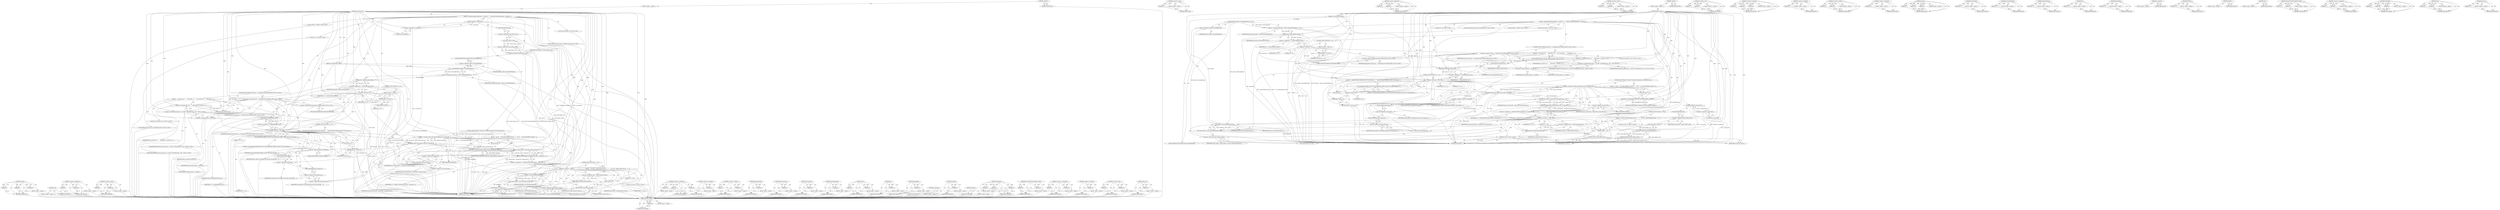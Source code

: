 digraph "addr_any" {
vulnerable_233 [label=<(METHOD,connect)>];
vulnerable_234 [label=<(PARAM,p1)>];
vulnerable_235 [label=<(PARAM,p2)>];
vulnerable_236 [label=<(PARAM,p3)>];
vulnerable_237 [label=<(BLOCK,&lt;empty&gt;,&lt;empty&gt;)>];
vulnerable_238 [label=<(METHOD_RETURN,ANY)>];
vulnerable_216 [label=<(METHOD,Close)>];
vulnerable_217 [label=<(BLOCK,&lt;empty&gt;,&lt;empty&gt;)>];
vulnerable_218 [label=<(METHOD_RETURN,ANY)>];
vulnerable_169 [label=<(METHOD,&lt;operator&gt;.fieldAccess)>];
vulnerable_170 [label=<(PARAM,p1)>];
vulnerable_171 [label=<(PARAM,p2)>];
vulnerable_172 [label=<(BLOCK,&lt;empty&gt;,&lt;empty&gt;)>];
vulnerable_173 [label=<(METHOD_RETURN,ANY)>];
vulnerable_192 [label=<(METHOD,&lt;operator&gt;.equals)>];
vulnerable_193 [label=<(PARAM,p1)>];
vulnerable_194 [label=<(PARAM,p2)>];
vulnerable_195 [label=<(BLOCK,&lt;empty&gt;,&lt;empty&gt;)>];
vulnerable_196 [label=<(METHOD_RETURN,ANY)>];
vulnerable_6 [label=<(METHOD,&lt;global&gt;)<SUB>1</SUB>>];
vulnerable_7 [label=<(BLOCK,&lt;empty&gt;,&lt;empty&gt;)<SUB>1</SUB>>];
vulnerable_8 [label=<(METHOD,InternalConnect)<SUB>1</SUB>>];
vulnerable_9 [label=<(PARAM,const IPEndPoint&amp; address)<SUB>1</SUB>>];
vulnerable_10 [label=<(BLOCK,{
  DCHECK(CalledOnValidThread());
  DCHECK(!is...,{
  DCHECK(CalledOnValidThread());
  DCHECK(!is...)<SUB>1</SUB>>];
vulnerable_11 [label="<(LOCAL,DCHECK : DCHECK)<SUB>2</SUB>>"];
vulnerable_12 [label=<(DCHECK,DCHECK(!is_connected()))<SUB>3</SUB>>];
vulnerable_13 [label=<(&lt;operator&gt;.logicalNot,!is_connected())<SUB>3</SUB>>];
vulnerable_14 [label=<(is_connected,is_connected())<SUB>3</SUB>>];
vulnerable_15 [label=<(DCHECK,DCHECK(!remote_address_.get()))<SUB>4</SUB>>];
vulnerable_16 [label=<(&lt;operator&gt;.logicalNot,!remote_address_.get())<SUB>4</SUB>>];
vulnerable_17 [label=<(get,remote_address_.get())<SUB>4</SUB>>];
vulnerable_18 [label=<(&lt;operator&gt;.fieldAccess,remote_address_.get)<SUB>4</SUB>>];
vulnerable_19 [label=<(IDENTIFIER,remote_address_,remote_address_.get())<SUB>4</SUB>>];
vulnerable_20 [label=<(FIELD_IDENTIFIER,get,get)<SUB>4</SUB>>];
vulnerable_21 [label="<(LOCAL,int addr_family: int)<SUB>5</SUB>>"];
vulnerable_22 [label=<(&lt;operator&gt;.assignment,addr_family = address.GetSockAddrFamily())<SUB>5</SUB>>];
vulnerable_23 [label=<(IDENTIFIER,addr_family,addr_family = address.GetSockAddrFamily())<SUB>5</SUB>>];
vulnerable_24 [label=<(GetSockAddrFamily,address.GetSockAddrFamily())<SUB>5</SUB>>];
vulnerable_25 [label=<(&lt;operator&gt;.fieldAccess,address.GetSockAddrFamily)<SUB>5</SUB>>];
vulnerable_26 [label=<(IDENTIFIER,address,address.GetSockAddrFamily())<SUB>5</SUB>>];
vulnerable_27 [label=<(FIELD_IDENTIFIER,GetSockAddrFamily,GetSockAddrFamily)<SUB>5</SUB>>];
vulnerable_28 [label="<(LOCAL,int rv: int)<SUB>6</SUB>>"];
vulnerable_29 [label=<(&lt;operator&gt;.assignment,rv = CreateSocket(addr_family))<SUB>6</SUB>>];
vulnerable_30 [label=<(IDENTIFIER,rv,rv = CreateSocket(addr_family))<SUB>6</SUB>>];
vulnerable_31 [label=<(CreateSocket,CreateSocket(addr_family))<SUB>6</SUB>>];
vulnerable_32 [label=<(IDENTIFIER,addr_family,CreateSocket(addr_family))<SUB>6</SUB>>];
vulnerable_33 [label=<(CONTROL_STRUCTURE,IF,if (rv &lt; 0))<SUB>7</SUB>>];
vulnerable_34 [label=<(&lt;operator&gt;.lessThan,rv &lt; 0)<SUB>7</SUB>>];
vulnerable_35 [label=<(IDENTIFIER,rv,rv &lt; 0)<SUB>7</SUB>>];
vulnerable_36 [label=<(LITERAL,0,rv &lt; 0)<SUB>7</SUB>>];
vulnerable_37 [label=<(BLOCK,&lt;empty&gt;,&lt;empty&gt;)<SUB>8</SUB>>];
vulnerable_38 [label=<(RETURN,return rv;,return rv;)<SUB>8</SUB>>];
vulnerable_39 [label=<(IDENTIFIER,rv,return rv;)<SUB>8</SUB>>];
vulnerable_40 [label="<(CONTROL_STRUCTURE,IF,if (bind_type_ == DatagramSocket::RANDOM_BIND))<SUB>10</SUB>>"];
vulnerable_41 [label="<(&lt;operator&gt;.equals,bind_type_ == DatagramSocket::RANDOM_BIND)<SUB>10</SUB>>"];
vulnerable_42 [label="<(IDENTIFIER,bind_type_,bind_type_ == DatagramSocket::RANDOM_BIND)<SUB>10</SUB>>"];
vulnerable_43 [label="<(&lt;operator&gt;.fieldAccess,DatagramSocket::RANDOM_BIND)<SUB>10</SUB>>"];
vulnerable_44 [label="<(IDENTIFIER,DatagramSocket,bind_type_ == DatagramSocket::RANDOM_BIND)<SUB>10</SUB>>"];
vulnerable_45 [label=<(FIELD_IDENTIFIER,RANDOM_BIND,RANDOM_BIND)<SUB>10</SUB>>];
vulnerable_46 [label=<(BLOCK,{
    size_t addr_size =
        addr_family ==...,{
    size_t addr_size =
        addr_family ==...)<SUB>10</SUB>>];
vulnerable_47 [label="<(LOCAL,size_t addr_size: size_t)<SUB>11</SUB>>"];
vulnerable_48 [label=<(&lt;operator&gt;.assignment,addr_size =
        addr_family == AF_INET ? kI...)<SUB>11</SUB>>];
vulnerable_49 [label=<(IDENTIFIER,addr_size,addr_size =
        addr_family == AF_INET ? kI...)<SUB>11</SUB>>];
vulnerable_50 [label="<(&lt;operator&gt;.conditional,addr_family == AF_INET ? kIPv4AddressSize : kIP...)<SUB>12</SUB>>"];
vulnerable_51 [label=<(&lt;operator&gt;.equals,addr_family == AF_INET)<SUB>12</SUB>>];
vulnerable_52 [label=<(IDENTIFIER,addr_family,addr_family == AF_INET)<SUB>12</SUB>>];
vulnerable_53 [label=<(IDENTIFIER,AF_INET,addr_family == AF_INET)<SUB>12</SUB>>];
vulnerable_54 [label="<(IDENTIFIER,kIPv4AddressSize,addr_family == AF_INET ? kIPv4AddressSize : kIP...)<SUB>12</SUB>>"];
vulnerable_55 [label="<(IDENTIFIER,kIPv6AddressSize,addr_family == AF_INET ? kIPv4AddressSize : kIP...)<SUB>12</SUB>>"];
vulnerable_56 [label="<(LOCAL,IPAddressNumber addr_any: IPAddressNumber)<SUB>13</SUB>>"];
vulnerable_57 [label=<(addr_any,addr_any(addr_size))<SUB>13</SUB>>];
vulnerable_58 [label=<(IDENTIFIER,addr_size,addr_any(addr_size))<SUB>13</SUB>>];
vulnerable_59 [label=<(&lt;operator&gt;.assignment,rv = RandomBind(addr_any))<SUB>14</SUB>>];
vulnerable_60 [label=<(IDENTIFIER,rv,rv = RandomBind(addr_any))<SUB>14</SUB>>];
vulnerable_61 [label=<(RandomBind,RandomBind(addr_any))<SUB>14</SUB>>];
vulnerable_62 [label=<(IDENTIFIER,addr_any,RandomBind(addr_any))<SUB>14</SUB>>];
vulnerable_63 [label=<(CONTROL_STRUCTURE,IF,if (rv &lt; 0))<SUB>17</SUB>>];
vulnerable_64 [label=<(&lt;operator&gt;.lessThan,rv &lt; 0)<SUB>17</SUB>>];
vulnerable_65 [label=<(IDENTIFIER,rv,rv &lt; 0)<SUB>17</SUB>>];
vulnerable_66 [label=<(LITERAL,0,rv &lt; 0)<SUB>17</SUB>>];
vulnerable_67 [label=<(BLOCK,{
    UMA_HISTOGRAM_SPARSE_SLOWLY(&quot;Net.UdpSocke...,{
    UMA_HISTOGRAM_SPARSE_SLOWLY(&quot;Net.UdpSocke...)<SUB>17</SUB>>];
vulnerable_68 [label=<(UMA_HISTOGRAM_SPARSE_SLOWLY,UMA_HISTOGRAM_SPARSE_SLOWLY(&quot;Net.UdpSocketRando...)<SUB>18</SUB>>];
vulnerable_69 [label=<(LITERAL,&quot;Net.UdpSocketRandomBindErrorCode&quot;,UMA_HISTOGRAM_SPARSE_SLOWLY(&quot;Net.UdpSocketRando...)<SUB>18</SUB>>];
vulnerable_70 [label=<(IDENTIFIER,rv,UMA_HISTOGRAM_SPARSE_SLOWLY(&quot;Net.UdpSocketRando...)<SUB>18</SUB>>];
vulnerable_71 [label=<(Close,Close())<SUB>19</SUB>>];
vulnerable_72 [label=<(RETURN,return rv;,return rv;)<SUB>20</SUB>>];
vulnerable_73 [label=<(IDENTIFIER,rv,return rv;)<SUB>20</SUB>>];
vulnerable_74 [label="<(LOCAL,SockaddrStorage storage: SockaddrStorage)<SUB>23</SUB>>"];
vulnerable_75 [label=<(CONTROL_STRUCTURE,IF,if (!address.ToSockAddr(storage.addr, &amp;storage.addr_len)))<SUB>24</SUB>>];
vulnerable_76 [label=<(&lt;operator&gt;.logicalNot,!address.ToSockAddr(storage.addr, &amp;storage.addr...)<SUB>24</SUB>>];
vulnerable_77 [label=<(ToSockAddr,address.ToSockAddr(storage.addr, &amp;storage.addr_...)<SUB>24</SUB>>];
vulnerable_78 [label=<(&lt;operator&gt;.fieldAccess,address.ToSockAddr)<SUB>24</SUB>>];
vulnerable_79 [label=<(IDENTIFIER,address,address.ToSockAddr(storage.addr, &amp;storage.addr_...)<SUB>24</SUB>>];
vulnerable_80 [label=<(FIELD_IDENTIFIER,ToSockAddr,ToSockAddr)<SUB>24</SUB>>];
vulnerable_81 [label=<(&lt;operator&gt;.fieldAccess,storage.addr)<SUB>24</SUB>>];
vulnerable_82 [label=<(IDENTIFIER,storage,address.ToSockAddr(storage.addr, &amp;storage.addr_...)<SUB>24</SUB>>];
vulnerable_83 [label=<(FIELD_IDENTIFIER,addr,addr)<SUB>24</SUB>>];
vulnerable_84 [label=<(&lt;operator&gt;.addressOf,&amp;storage.addr_len)<SUB>24</SUB>>];
vulnerable_85 [label=<(&lt;operator&gt;.fieldAccess,storage.addr_len)<SUB>24</SUB>>];
vulnerable_86 [label=<(IDENTIFIER,storage,address.ToSockAddr(storage.addr, &amp;storage.addr_...)<SUB>24</SUB>>];
vulnerable_87 [label=<(FIELD_IDENTIFIER,addr_len,addr_len)<SUB>24</SUB>>];
vulnerable_88 [label=<(BLOCK,{
    Close();
    return ERR_ADDRESS_INVALID;
  },{
    Close();
    return ERR_ADDRESS_INVALID;
  })<SUB>24</SUB>>];
vulnerable_89 [label=<(Close,Close())<SUB>25</SUB>>];
vulnerable_90 [label=<(RETURN,return ERR_ADDRESS_INVALID;,return ERR_ADDRESS_INVALID;)<SUB>26</SUB>>];
vulnerable_91 [label=<(IDENTIFIER,ERR_ADDRESS_INVALID,return ERR_ADDRESS_INVALID;)<SUB>26</SUB>>];
vulnerable_92 [label=<(&lt;operator&gt;.assignment,rv = HANDLE_EINTR(connect(socket_, storage.addr...)<SUB>29</SUB>>];
vulnerable_93 [label=<(IDENTIFIER,rv,rv = HANDLE_EINTR(connect(socket_, storage.addr...)<SUB>29</SUB>>];
vulnerable_94 [label=<(HANDLE_EINTR,HANDLE_EINTR(connect(socket_, storage.addr, sto...)<SUB>29</SUB>>];
vulnerable_95 [label=<(connect,connect(socket_, storage.addr, storage.addr_len))<SUB>29</SUB>>];
vulnerable_96 [label=<(IDENTIFIER,socket_,connect(socket_, storage.addr, storage.addr_len))<SUB>29</SUB>>];
vulnerable_97 [label=<(&lt;operator&gt;.fieldAccess,storage.addr)<SUB>29</SUB>>];
vulnerable_98 [label=<(IDENTIFIER,storage,connect(socket_, storage.addr, storage.addr_len))<SUB>29</SUB>>];
vulnerable_99 [label=<(FIELD_IDENTIFIER,addr,addr)<SUB>29</SUB>>];
vulnerable_100 [label=<(&lt;operator&gt;.fieldAccess,storage.addr_len)<SUB>29</SUB>>];
vulnerable_101 [label=<(IDENTIFIER,storage,connect(socket_, storage.addr, storage.addr_len))<SUB>29</SUB>>];
vulnerable_102 [label=<(FIELD_IDENTIFIER,addr_len,addr_len)<SUB>29</SUB>>];
vulnerable_103 [label=<(CONTROL_STRUCTURE,IF,if (rv &lt; 0))<SUB>30</SUB>>];
vulnerable_104 [label=<(&lt;operator&gt;.lessThan,rv &lt; 0)<SUB>30</SUB>>];
vulnerable_105 [label=<(IDENTIFIER,rv,rv &lt; 0)<SUB>30</SUB>>];
vulnerable_106 [label=<(LITERAL,0,rv &lt; 0)<SUB>30</SUB>>];
vulnerable_107 [label=<(BLOCK,{
    int result = MapSystemError(errno);
    C...,{
    int result = MapSystemError(errno);
    C...)<SUB>30</SUB>>];
vulnerable_108 [label="<(LOCAL,int result: int)<SUB>31</SUB>>"];
vulnerable_109 [label=<(&lt;operator&gt;.assignment,result = MapSystemError(errno))<SUB>31</SUB>>];
vulnerable_110 [label=<(IDENTIFIER,result,result = MapSystemError(errno))<SUB>31</SUB>>];
vulnerable_111 [label=<(MapSystemError,MapSystemError(errno))<SUB>31</SUB>>];
vulnerable_112 [label=<(IDENTIFIER,errno,MapSystemError(errno))<SUB>31</SUB>>];
vulnerable_113 [label=<(Close,Close())<SUB>32</SUB>>];
vulnerable_114 [label=<(RETURN,return result;,return result;)<SUB>33</SUB>>];
vulnerable_115 [label=<(IDENTIFIER,result,return result;)<SUB>33</SUB>>];
vulnerable_116 [label=<(reset,remote_address_.reset(new IPEndPoint(address)))<SUB>36</SUB>>];
vulnerable_117 [label=<(&lt;operator&gt;.fieldAccess,remote_address_.reset)<SUB>36</SUB>>];
vulnerable_118 [label=<(IDENTIFIER,remote_address_,remote_address_.reset(new IPEndPoint(address)))<SUB>36</SUB>>];
vulnerable_119 [label=<(FIELD_IDENTIFIER,reset,reset)<SUB>36</SUB>>];
vulnerable_120 [label=<(&lt;operator&gt;.new,new IPEndPoint(address))<SUB>36</SUB>>];
vulnerable_121 [label=<(IDENTIFIER,IPEndPoint,new IPEndPoint(address))<SUB>36</SUB>>];
vulnerable_122 [label=<(IDENTIFIER,address,new IPEndPoint(address))<SUB>36</SUB>>];
vulnerable_123 [label=<(RETURN,return rv;,return rv;)<SUB>37</SUB>>];
vulnerable_124 [label=<(IDENTIFIER,rv,return rv;)<SUB>37</SUB>>];
vulnerable_125 [label=<(METHOD_RETURN,int)<SUB>1</SUB>>];
vulnerable_127 [label=<(METHOD_RETURN,ANY)<SUB>1</SUB>>];
vulnerable_197 [label=<(METHOD,&lt;operator&gt;.conditional)>];
vulnerable_198 [label=<(PARAM,p1)>];
vulnerable_199 [label=<(PARAM,p2)>];
vulnerable_200 [label=<(PARAM,p3)>];
vulnerable_201 [label=<(BLOCK,&lt;empty&gt;,&lt;empty&gt;)>];
vulnerable_202 [label=<(METHOD_RETURN,ANY)>];
vulnerable_158 [label=<(METHOD,&lt;operator&gt;.logicalNot)>];
vulnerable_159 [label=<(PARAM,p1)>];
vulnerable_160 [label=<(BLOCK,&lt;empty&gt;,&lt;empty&gt;)>];
vulnerable_161 [label=<(METHOD_RETURN,ANY)>];
vulnerable_187 [label=<(METHOD,&lt;operator&gt;.lessThan)>];
vulnerable_188 [label=<(PARAM,p1)>];
vulnerable_189 [label=<(PARAM,p2)>];
vulnerable_190 [label=<(BLOCK,&lt;empty&gt;,&lt;empty&gt;)>];
vulnerable_191 [label=<(METHOD_RETURN,ANY)>];
vulnerable_229 [label=<(METHOD,HANDLE_EINTR)>];
vulnerable_230 [label=<(PARAM,p1)>];
vulnerable_231 [label=<(BLOCK,&lt;empty&gt;,&lt;empty&gt;)>];
vulnerable_232 [label=<(METHOD_RETURN,ANY)>];
vulnerable_239 [label=<(METHOD,MapSystemError)>];
vulnerable_240 [label=<(PARAM,p1)>];
vulnerable_241 [label=<(BLOCK,&lt;empty&gt;,&lt;empty&gt;)>];
vulnerable_242 [label=<(METHOD_RETURN,ANY)>];
vulnerable_183 [label=<(METHOD,CreateSocket)>];
vulnerable_184 [label=<(PARAM,p1)>];
vulnerable_185 [label=<(BLOCK,&lt;empty&gt;,&lt;empty&gt;)>];
vulnerable_186 [label=<(METHOD_RETURN,ANY)>];
vulnerable_179 [label=<(METHOD,GetSockAddrFamily)>];
vulnerable_180 [label=<(PARAM,p1)>];
vulnerable_181 [label=<(BLOCK,&lt;empty&gt;,&lt;empty&gt;)>];
vulnerable_182 [label=<(METHOD_RETURN,ANY)>];
vulnerable_243 [label=<(METHOD,reset)>];
vulnerable_244 [label=<(PARAM,p1)>];
vulnerable_245 [label=<(PARAM,p2)>];
vulnerable_246 [label=<(BLOCK,&lt;empty&gt;,&lt;empty&gt;)>];
vulnerable_247 [label=<(METHOD_RETURN,ANY)>];
vulnerable_165 [label=<(METHOD,get)>];
vulnerable_166 [label=<(PARAM,p1)>];
vulnerable_167 [label=<(BLOCK,&lt;empty&gt;,&lt;empty&gt;)>];
vulnerable_168 [label=<(METHOD_RETURN,ANY)>];
vulnerable_207 [label=<(METHOD,RandomBind)>];
vulnerable_208 [label=<(PARAM,p1)>];
vulnerable_209 [label=<(BLOCK,&lt;empty&gt;,&lt;empty&gt;)>];
vulnerable_210 [label=<(METHOD_RETURN,ANY)>];
vulnerable_162 [label=<(METHOD,is_connected)>];
vulnerable_163 [label=<(BLOCK,&lt;empty&gt;,&lt;empty&gt;)>];
vulnerable_164 [label=<(METHOD_RETURN,ANY)>];
vulnerable_154 [label=<(METHOD,DCHECK)>];
vulnerable_155 [label=<(PARAM,p1)>];
vulnerable_156 [label=<(BLOCK,&lt;empty&gt;,&lt;empty&gt;)>];
vulnerable_157 [label=<(METHOD_RETURN,ANY)>];
vulnerable_148 [label=<(METHOD,&lt;global&gt;)<SUB>1</SUB>>];
vulnerable_149 [label=<(BLOCK,&lt;empty&gt;,&lt;empty&gt;)>];
vulnerable_150 [label=<(METHOD_RETURN,ANY)>];
vulnerable_219 [label=<(METHOD,ToSockAddr)>];
vulnerable_220 [label=<(PARAM,p1)>];
vulnerable_221 [label=<(PARAM,p2)>];
vulnerable_222 [label=<(PARAM,p3)>];
vulnerable_223 [label=<(BLOCK,&lt;empty&gt;,&lt;empty&gt;)>];
vulnerable_224 [label=<(METHOD_RETURN,ANY)>];
vulnerable_211 [label=<(METHOD,UMA_HISTOGRAM_SPARSE_SLOWLY)>];
vulnerable_212 [label=<(PARAM,p1)>];
vulnerable_213 [label=<(PARAM,p2)>];
vulnerable_214 [label=<(BLOCK,&lt;empty&gt;,&lt;empty&gt;)>];
vulnerable_215 [label=<(METHOD_RETURN,ANY)>];
vulnerable_174 [label=<(METHOD,&lt;operator&gt;.assignment)>];
vulnerable_175 [label=<(PARAM,p1)>];
vulnerable_176 [label=<(PARAM,p2)>];
vulnerable_177 [label=<(BLOCK,&lt;empty&gt;,&lt;empty&gt;)>];
vulnerable_178 [label=<(METHOD_RETURN,ANY)>];
vulnerable_225 [label=<(METHOD,&lt;operator&gt;.addressOf)>];
vulnerable_226 [label=<(PARAM,p1)>];
vulnerable_227 [label=<(BLOCK,&lt;empty&gt;,&lt;empty&gt;)>];
vulnerable_228 [label=<(METHOD_RETURN,ANY)>];
vulnerable_248 [label=<(METHOD,&lt;operator&gt;.new)>];
vulnerable_249 [label=<(PARAM,p1)>];
vulnerable_250 [label=<(PARAM,p2)>];
vulnerable_251 [label=<(BLOCK,&lt;empty&gt;,&lt;empty&gt;)>];
vulnerable_252 [label=<(METHOD_RETURN,ANY)>];
vulnerable_203 [label=<(METHOD,addr_any)>];
vulnerable_204 [label=<(PARAM,p1)>];
vulnerable_205 [label=<(BLOCK,&lt;empty&gt;,&lt;empty&gt;)>];
vulnerable_206 [label=<(METHOD_RETURN,ANY)>];
fixed_234 [label=<(METHOD,HANDLE_EINTR)>];
fixed_235 [label=<(PARAM,p1)>];
fixed_236 [label=<(BLOCK,&lt;empty&gt;,&lt;empty&gt;)>];
fixed_237 [label=<(METHOD_RETURN,ANY)>];
fixed_217 [label=<(METHOD,&lt;operator&gt;.minus)>];
fixed_218 [label=<(PARAM,p1)>];
fixed_219 [label=<(BLOCK,&lt;empty&gt;,&lt;empty&gt;)>];
fixed_220 [label=<(METHOD_RETURN,ANY)>];
fixed_170 [label=<(METHOD,&lt;operator&gt;.fieldAccess)>];
fixed_171 [label=<(PARAM,p1)>];
fixed_172 [label=<(PARAM,p2)>];
fixed_173 [label=<(BLOCK,&lt;empty&gt;,&lt;empty&gt;)>];
fixed_174 [label=<(METHOD_RETURN,ANY)>];
fixed_193 [label=<(METHOD,&lt;operator&gt;.equals)>];
fixed_194 [label=<(PARAM,p1)>];
fixed_195 [label=<(PARAM,p2)>];
fixed_196 [label=<(BLOCK,&lt;empty&gt;,&lt;empty&gt;)>];
fixed_197 [label=<(METHOD_RETURN,ANY)>];
fixed_6 [label=<(METHOD,&lt;global&gt;)<SUB>1</SUB>>];
fixed_7 [label=<(BLOCK,&lt;empty&gt;,&lt;empty&gt;)<SUB>1</SUB>>];
fixed_8 [label=<(METHOD,InternalConnect)<SUB>1</SUB>>];
fixed_9 [label=<(PARAM,const IPEndPoint&amp; address)<SUB>1</SUB>>];
fixed_10 [label=<(BLOCK,{
  DCHECK(CalledOnValidThread());
  DCHECK(!is...,{
  DCHECK(CalledOnValidThread());
  DCHECK(!is...)<SUB>1</SUB>>];
fixed_11 [label="<(LOCAL,DCHECK : DCHECK)<SUB>2</SUB>>"];
fixed_12 [label=<(DCHECK,DCHECK(!is_connected()))<SUB>3</SUB>>];
fixed_13 [label=<(&lt;operator&gt;.logicalNot,!is_connected())<SUB>3</SUB>>];
fixed_14 [label=<(is_connected,is_connected())<SUB>3</SUB>>];
fixed_15 [label=<(DCHECK,DCHECK(!remote_address_.get()))<SUB>4</SUB>>];
fixed_16 [label=<(&lt;operator&gt;.logicalNot,!remote_address_.get())<SUB>4</SUB>>];
fixed_17 [label=<(get,remote_address_.get())<SUB>4</SUB>>];
fixed_18 [label=<(&lt;operator&gt;.fieldAccess,remote_address_.get)<SUB>4</SUB>>];
fixed_19 [label=<(IDENTIFIER,remote_address_,remote_address_.get())<SUB>4</SUB>>];
fixed_20 [label=<(FIELD_IDENTIFIER,get,get)<SUB>4</SUB>>];
fixed_21 [label="<(LOCAL,int addr_family: int)<SUB>5</SUB>>"];
fixed_22 [label=<(&lt;operator&gt;.assignment,addr_family = address.GetSockAddrFamily())<SUB>5</SUB>>];
fixed_23 [label=<(IDENTIFIER,addr_family,addr_family = address.GetSockAddrFamily())<SUB>5</SUB>>];
fixed_24 [label=<(GetSockAddrFamily,address.GetSockAddrFamily())<SUB>5</SUB>>];
fixed_25 [label=<(&lt;operator&gt;.fieldAccess,address.GetSockAddrFamily)<SUB>5</SUB>>];
fixed_26 [label=<(IDENTIFIER,address,address.GetSockAddrFamily())<SUB>5</SUB>>];
fixed_27 [label=<(FIELD_IDENTIFIER,GetSockAddrFamily,GetSockAddrFamily)<SUB>5</SUB>>];
fixed_28 [label="<(LOCAL,int rv: int)<SUB>6</SUB>>"];
fixed_29 [label=<(&lt;operator&gt;.assignment,rv = CreateSocket(addr_family))<SUB>6</SUB>>];
fixed_30 [label=<(IDENTIFIER,rv,rv = CreateSocket(addr_family))<SUB>6</SUB>>];
fixed_31 [label=<(CreateSocket,CreateSocket(addr_family))<SUB>6</SUB>>];
fixed_32 [label=<(IDENTIFIER,addr_family,CreateSocket(addr_family))<SUB>6</SUB>>];
fixed_33 [label=<(CONTROL_STRUCTURE,IF,if (rv &lt; 0))<SUB>7</SUB>>];
fixed_34 [label=<(&lt;operator&gt;.lessThan,rv &lt; 0)<SUB>7</SUB>>];
fixed_35 [label=<(IDENTIFIER,rv,rv &lt; 0)<SUB>7</SUB>>];
fixed_36 [label=<(LITERAL,0,rv &lt; 0)<SUB>7</SUB>>];
fixed_37 [label=<(BLOCK,&lt;empty&gt;,&lt;empty&gt;)<SUB>8</SUB>>];
fixed_38 [label=<(RETURN,return rv;,return rv;)<SUB>8</SUB>>];
fixed_39 [label=<(IDENTIFIER,rv,return rv;)<SUB>8</SUB>>];
fixed_40 [label="<(CONTROL_STRUCTURE,IF,if (bind_type_ == DatagramSocket::RANDOM_BIND))<SUB>10</SUB>>"];
fixed_41 [label="<(&lt;operator&gt;.equals,bind_type_ == DatagramSocket::RANDOM_BIND)<SUB>10</SUB>>"];
fixed_42 [label="<(IDENTIFIER,bind_type_,bind_type_ == DatagramSocket::RANDOM_BIND)<SUB>10</SUB>>"];
fixed_43 [label="<(&lt;operator&gt;.fieldAccess,DatagramSocket::RANDOM_BIND)<SUB>10</SUB>>"];
fixed_44 [label="<(IDENTIFIER,DatagramSocket,bind_type_ == DatagramSocket::RANDOM_BIND)<SUB>10</SUB>>"];
fixed_45 [label=<(FIELD_IDENTIFIER,RANDOM_BIND,RANDOM_BIND)<SUB>10</SUB>>];
fixed_46 [label=<(BLOCK,{
    size_t addr_size =
        addr_family ==...,{
    size_t addr_size =
        addr_family ==...)<SUB>10</SUB>>];
fixed_47 [label="<(LOCAL,size_t addr_size: size_t)<SUB>11</SUB>>"];
fixed_48 [label=<(&lt;operator&gt;.assignment,addr_size =
        addr_family == AF_INET ? kI...)<SUB>11</SUB>>];
fixed_49 [label=<(IDENTIFIER,addr_size,addr_size =
        addr_family == AF_INET ? kI...)<SUB>11</SUB>>];
fixed_50 [label="<(&lt;operator&gt;.conditional,addr_family == AF_INET ? kIPv4AddressSize : kIP...)<SUB>12</SUB>>"];
fixed_51 [label=<(&lt;operator&gt;.equals,addr_family == AF_INET)<SUB>12</SUB>>];
fixed_52 [label=<(IDENTIFIER,addr_family,addr_family == AF_INET)<SUB>12</SUB>>];
fixed_53 [label=<(IDENTIFIER,AF_INET,addr_family == AF_INET)<SUB>12</SUB>>];
fixed_54 [label="<(IDENTIFIER,kIPv4AddressSize,addr_family == AF_INET ? kIPv4AddressSize : kIP...)<SUB>12</SUB>>"];
fixed_55 [label="<(IDENTIFIER,kIPv6AddressSize,addr_family == AF_INET ? kIPv4AddressSize : kIP...)<SUB>12</SUB>>"];
fixed_56 [label="<(LOCAL,IPAddressNumber addr_any: IPAddressNumber)<SUB>13</SUB>>"];
fixed_57 [label=<(addr_any,addr_any(addr_size))<SUB>13</SUB>>];
fixed_58 [label=<(IDENTIFIER,addr_size,addr_any(addr_size))<SUB>13</SUB>>];
fixed_59 [label=<(&lt;operator&gt;.assignment,rv = RandomBind(addr_any))<SUB>14</SUB>>];
fixed_60 [label=<(IDENTIFIER,rv,rv = RandomBind(addr_any))<SUB>14</SUB>>];
fixed_61 [label=<(RandomBind,RandomBind(addr_any))<SUB>14</SUB>>];
fixed_62 [label=<(IDENTIFIER,addr_any,RandomBind(addr_any))<SUB>14</SUB>>];
fixed_63 [label=<(CONTROL_STRUCTURE,IF,if (rv &lt; 0))<SUB>17</SUB>>];
fixed_64 [label=<(&lt;operator&gt;.lessThan,rv &lt; 0)<SUB>17</SUB>>];
fixed_65 [label=<(IDENTIFIER,rv,rv &lt; 0)<SUB>17</SUB>>];
fixed_66 [label=<(LITERAL,0,rv &lt; 0)<SUB>17</SUB>>];
fixed_67 [label=<(BLOCK,{
    UMA_HISTOGRAM_SPARSE_SLOWLY(&quot;Net.UdpSocke...,{
    UMA_HISTOGRAM_SPARSE_SLOWLY(&quot;Net.UdpSocke...)<SUB>17</SUB>>];
fixed_68 [label=<(UMA_HISTOGRAM_SPARSE_SLOWLY,UMA_HISTOGRAM_SPARSE_SLOWLY(&quot;Net.UdpSocketRando...)<SUB>18</SUB>>];
fixed_69 [label=<(LITERAL,&quot;Net.UdpSocketRandomBindErrorCode&quot;,UMA_HISTOGRAM_SPARSE_SLOWLY(&quot;Net.UdpSocketRando...)<SUB>18</SUB>>];
fixed_70 [label=<(&lt;operator&gt;.minus,-rv)<SUB>18</SUB>>];
fixed_71 [label=<(IDENTIFIER,rv,-rv)<SUB>18</SUB>>];
fixed_72 [label=<(Close,Close())<SUB>19</SUB>>];
fixed_73 [label=<(RETURN,return rv;,return rv;)<SUB>20</SUB>>];
fixed_74 [label=<(IDENTIFIER,rv,return rv;)<SUB>20</SUB>>];
fixed_75 [label="<(LOCAL,SockaddrStorage storage: SockaddrStorage)<SUB>23</SUB>>"];
fixed_76 [label=<(CONTROL_STRUCTURE,IF,if (!address.ToSockAddr(storage.addr, &amp;storage.addr_len)))<SUB>24</SUB>>];
fixed_77 [label=<(&lt;operator&gt;.logicalNot,!address.ToSockAddr(storage.addr, &amp;storage.addr...)<SUB>24</SUB>>];
fixed_78 [label=<(ToSockAddr,address.ToSockAddr(storage.addr, &amp;storage.addr_...)<SUB>24</SUB>>];
fixed_79 [label=<(&lt;operator&gt;.fieldAccess,address.ToSockAddr)<SUB>24</SUB>>];
fixed_80 [label=<(IDENTIFIER,address,address.ToSockAddr(storage.addr, &amp;storage.addr_...)<SUB>24</SUB>>];
fixed_81 [label=<(FIELD_IDENTIFIER,ToSockAddr,ToSockAddr)<SUB>24</SUB>>];
fixed_82 [label=<(&lt;operator&gt;.fieldAccess,storage.addr)<SUB>24</SUB>>];
fixed_83 [label=<(IDENTIFIER,storage,address.ToSockAddr(storage.addr, &amp;storage.addr_...)<SUB>24</SUB>>];
fixed_84 [label=<(FIELD_IDENTIFIER,addr,addr)<SUB>24</SUB>>];
fixed_85 [label=<(&lt;operator&gt;.addressOf,&amp;storage.addr_len)<SUB>24</SUB>>];
fixed_86 [label=<(&lt;operator&gt;.fieldAccess,storage.addr_len)<SUB>24</SUB>>];
fixed_87 [label=<(IDENTIFIER,storage,address.ToSockAddr(storage.addr, &amp;storage.addr_...)<SUB>24</SUB>>];
fixed_88 [label=<(FIELD_IDENTIFIER,addr_len,addr_len)<SUB>24</SUB>>];
fixed_89 [label=<(BLOCK,{
    Close();
    return ERR_ADDRESS_INVALID;
  },{
    Close();
    return ERR_ADDRESS_INVALID;
  })<SUB>24</SUB>>];
fixed_90 [label=<(Close,Close())<SUB>25</SUB>>];
fixed_91 [label=<(RETURN,return ERR_ADDRESS_INVALID;,return ERR_ADDRESS_INVALID;)<SUB>26</SUB>>];
fixed_92 [label=<(IDENTIFIER,ERR_ADDRESS_INVALID,return ERR_ADDRESS_INVALID;)<SUB>26</SUB>>];
fixed_93 [label=<(&lt;operator&gt;.assignment,rv = HANDLE_EINTR(connect(socket_, storage.addr...)<SUB>29</SUB>>];
fixed_94 [label=<(IDENTIFIER,rv,rv = HANDLE_EINTR(connect(socket_, storage.addr...)<SUB>29</SUB>>];
fixed_95 [label=<(HANDLE_EINTR,HANDLE_EINTR(connect(socket_, storage.addr, sto...)<SUB>29</SUB>>];
fixed_96 [label=<(connect,connect(socket_, storage.addr, storage.addr_len))<SUB>29</SUB>>];
fixed_97 [label=<(IDENTIFIER,socket_,connect(socket_, storage.addr, storage.addr_len))<SUB>29</SUB>>];
fixed_98 [label=<(&lt;operator&gt;.fieldAccess,storage.addr)<SUB>29</SUB>>];
fixed_99 [label=<(IDENTIFIER,storage,connect(socket_, storage.addr, storage.addr_len))<SUB>29</SUB>>];
fixed_100 [label=<(FIELD_IDENTIFIER,addr,addr)<SUB>29</SUB>>];
fixed_101 [label=<(&lt;operator&gt;.fieldAccess,storage.addr_len)<SUB>29</SUB>>];
fixed_102 [label=<(IDENTIFIER,storage,connect(socket_, storage.addr, storage.addr_len))<SUB>29</SUB>>];
fixed_103 [label=<(FIELD_IDENTIFIER,addr_len,addr_len)<SUB>29</SUB>>];
fixed_104 [label=<(CONTROL_STRUCTURE,IF,if (rv &lt; 0))<SUB>30</SUB>>];
fixed_105 [label=<(&lt;operator&gt;.lessThan,rv &lt; 0)<SUB>30</SUB>>];
fixed_106 [label=<(IDENTIFIER,rv,rv &lt; 0)<SUB>30</SUB>>];
fixed_107 [label=<(LITERAL,0,rv &lt; 0)<SUB>30</SUB>>];
fixed_108 [label=<(BLOCK,{
    int result = MapSystemError(errno);
    C...,{
    int result = MapSystemError(errno);
    C...)<SUB>30</SUB>>];
fixed_109 [label="<(LOCAL,int result: int)<SUB>31</SUB>>"];
fixed_110 [label=<(&lt;operator&gt;.assignment,result = MapSystemError(errno))<SUB>31</SUB>>];
fixed_111 [label=<(IDENTIFIER,result,result = MapSystemError(errno))<SUB>31</SUB>>];
fixed_112 [label=<(MapSystemError,MapSystemError(errno))<SUB>31</SUB>>];
fixed_113 [label=<(IDENTIFIER,errno,MapSystemError(errno))<SUB>31</SUB>>];
fixed_114 [label=<(Close,Close())<SUB>32</SUB>>];
fixed_115 [label=<(RETURN,return result;,return result;)<SUB>33</SUB>>];
fixed_116 [label=<(IDENTIFIER,result,return result;)<SUB>33</SUB>>];
fixed_117 [label=<(reset,remote_address_.reset(new IPEndPoint(address)))<SUB>36</SUB>>];
fixed_118 [label=<(&lt;operator&gt;.fieldAccess,remote_address_.reset)<SUB>36</SUB>>];
fixed_119 [label=<(IDENTIFIER,remote_address_,remote_address_.reset(new IPEndPoint(address)))<SUB>36</SUB>>];
fixed_120 [label=<(FIELD_IDENTIFIER,reset,reset)<SUB>36</SUB>>];
fixed_121 [label=<(&lt;operator&gt;.new,new IPEndPoint(address))<SUB>36</SUB>>];
fixed_122 [label=<(IDENTIFIER,IPEndPoint,new IPEndPoint(address))<SUB>36</SUB>>];
fixed_123 [label=<(IDENTIFIER,address,new IPEndPoint(address))<SUB>36</SUB>>];
fixed_124 [label=<(RETURN,return rv;,return rv;)<SUB>37</SUB>>];
fixed_125 [label=<(IDENTIFIER,rv,return rv;)<SUB>37</SUB>>];
fixed_126 [label=<(METHOD_RETURN,int)<SUB>1</SUB>>];
fixed_128 [label=<(METHOD_RETURN,ANY)<SUB>1</SUB>>];
fixed_253 [label=<(METHOD,&lt;operator&gt;.new)>];
fixed_254 [label=<(PARAM,p1)>];
fixed_255 [label=<(PARAM,p2)>];
fixed_256 [label=<(BLOCK,&lt;empty&gt;,&lt;empty&gt;)>];
fixed_257 [label=<(METHOD_RETURN,ANY)>];
fixed_198 [label=<(METHOD,&lt;operator&gt;.conditional)>];
fixed_199 [label=<(PARAM,p1)>];
fixed_200 [label=<(PARAM,p2)>];
fixed_201 [label=<(PARAM,p3)>];
fixed_202 [label=<(BLOCK,&lt;empty&gt;,&lt;empty&gt;)>];
fixed_203 [label=<(METHOD_RETURN,ANY)>];
fixed_159 [label=<(METHOD,&lt;operator&gt;.logicalNot)>];
fixed_160 [label=<(PARAM,p1)>];
fixed_161 [label=<(BLOCK,&lt;empty&gt;,&lt;empty&gt;)>];
fixed_162 [label=<(METHOD_RETURN,ANY)>];
fixed_188 [label=<(METHOD,&lt;operator&gt;.lessThan)>];
fixed_189 [label=<(PARAM,p1)>];
fixed_190 [label=<(PARAM,p2)>];
fixed_191 [label=<(BLOCK,&lt;empty&gt;,&lt;empty&gt;)>];
fixed_192 [label=<(METHOD_RETURN,ANY)>];
fixed_230 [label=<(METHOD,&lt;operator&gt;.addressOf)>];
fixed_231 [label=<(PARAM,p1)>];
fixed_232 [label=<(BLOCK,&lt;empty&gt;,&lt;empty&gt;)>];
fixed_233 [label=<(METHOD_RETURN,ANY)>];
fixed_238 [label=<(METHOD,connect)>];
fixed_239 [label=<(PARAM,p1)>];
fixed_240 [label=<(PARAM,p2)>];
fixed_241 [label=<(PARAM,p3)>];
fixed_242 [label=<(BLOCK,&lt;empty&gt;,&lt;empty&gt;)>];
fixed_243 [label=<(METHOD_RETURN,ANY)>];
fixed_184 [label=<(METHOD,CreateSocket)>];
fixed_185 [label=<(PARAM,p1)>];
fixed_186 [label=<(BLOCK,&lt;empty&gt;,&lt;empty&gt;)>];
fixed_187 [label=<(METHOD_RETURN,ANY)>];
fixed_180 [label=<(METHOD,GetSockAddrFamily)>];
fixed_181 [label=<(PARAM,p1)>];
fixed_182 [label=<(BLOCK,&lt;empty&gt;,&lt;empty&gt;)>];
fixed_183 [label=<(METHOD_RETURN,ANY)>];
fixed_244 [label=<(METHOD,MapSystemError)>];
fixed_245 [label=<(PARAM,p1)>];
fixed_246 [label=<(BLOCK,&lt;empty&gt;,&lt;empty&gt;)>];
fixed_247 [label=<(METHOD_RETURN,ANY)>];
fixed_166 [label=<(METHOD,get)>];
fixed_167 [label=<(PARAM,p1)>];
fixed_168 [label=<(BLOCK,&lt;empty&gt;,&lt;empty&gt;)>];
fixed_169 [label=<(METHOD_RETURN,ANY)>];
fixed_208 [label=<(METHOD,RandomBind)>];
fixed_209 [label=<(PARAM,p1)>];
fixed_210 [label=<(BLOCK,&lt;empty&gt;,&lt;empty&gt;)>];
fixed_211 [label=<(METHOD_RETURN,ANY)>];
fixed_163 [label=<(METHOD,is_connected)>];
fixed_164 [label=<(BLOCK,&lt;empty&gt;,&lt;empty&gt;)>];
fixed_165 [label=<(METHOD_RETURN,ANY)>];
fixed_155 [label=<(METHOD,DCHECK)>];
fixed_156 [label=<(PARAM,p1)>];
fixed_157 [label=<(BLOCK,&lt;empty&gt;,&lt;empty&gt;)>];
fixed_158 [label=<(METHOD_RETURN,ANY)>];
fixed_149 [label=<(METHOD,&lt;global&gt;)<SUB>1</SUB>>];
fixed_150 [label=<(BLOCK,&lt;empty&gt;,&lt;empty&gt;)>];
fixed_151 [label=<(METHOD_RETURN,ANY)>];
fixed_221 [label=<(METHOD,Close)>];
fixed_222 [label=<(BLOCK,&lt;empty&gt;,&lt;empty&gt;)>];
fixed_223 [label=<(METHOD_RETURN,ANY)>];
fixed_212 [label=<(METHOD,UMA_HISTOGRAM_SPARSE_SLOWLY)>];
fixed_213 [label=<(PARAM,p1)>];
fixed_214 [label=<(PARAM,p2)>];
fixed_215 [label=<(BLOCK,&lt;empty&gt;,&lt;empty&gt;)>];
fixed_216 [label=<(METHOD_RETURN,ANY)>];
fixed_175 [label=<(METHOD,&lt;operator&gt;.assignment)>];
fixed_176 [label=<(PARAM,p1)>];
fixed_177 [label=<(PARAM,p2)>];
fixed_178 [label=<(BLOCK,&lt;empty&gt;,&lt;empty&gt;)>];
fixed_179 [label=<(METHOD_RETURN,ANY)>];
fixed_224 [label=<(METHOD,ToSockAddr)>];
fixed_225 [label=<(PARAM,p1)>];
fixed_226 [label=<(PARAM,p2)>];
fixed_227 [label=<(PARAM,p3)>];
fixed_228 [label=<(BLOCK,&lt;empty&gt;,&lt;empty&gt;)>];
fixed_229 [label=<(METHOD_RETURN,ANY)>];
fixed_248 [label=<(METHOD,reset)>];
fixed_249 [label=<(PARAM,p1)>];
fixed_250 [label=<(PARAM,p2)>];
fixed_251 [label=<(BLOCK,&lt;empty&gt;,&lt;empty&gt;)>];
fixed_252 [label=<(METHOD_RETURN,ANY)>];
fixed_204 [label=<(METHOD,addr_any)>];
fixed_205 [label=<(PARAM,p1)>];
fixed_206 [label=<(BLOCK,&lt;empty&gt;,&lt;empty&gt;)>];
fixed_207 [label=<(METHOD_RETURN,ANY)>];
vulnerable_233 -> vulnerable_234  [key=0, label="AST: "];
vulnerable_233 -> vulnerable_234  [key=1, label="DDG: "];
vulnerable_233 -> vulnerable_237  [key=0, label="AST: "];
vulnerable_233 -> vulnerable_235  [key=0, label="AST: "];
vulnerable_233 -> vulnerable_235  [key=1, label="DDG: "];
vulnerable_233 -> vulnerable_238  [key=0, label="AST: "];
vulnerable_233 -> vulnerable_238  [key=1, label="CFG: "];
vulnerable_233 -> vulnerable_236  [key=0, label="AST: "];
vulnerable_233 -> vulnerable_236  [key=1, label="DDG: "];
vulnerable_234 -> vulnerable_238  [key=0, label="DDG: p1"];
vulnerable_235 -> vulnerable_238  [key=0, label="DDG: p2"];
vulnerable_236 -> vulnerable_238  [key=0, label="DDG: p3"];
vulnerable_237 -> fixed_234  [key=0];
vulnerable_238 -> fixed_234  [key=0];
vulnerable_216 -> vulnerable_217  [key=0, label="AST: "];
vulnerable_216 -> vulnerable_218  [key=0, label="AST: "];
vulnerable_216 -> vulnerable_218  [key=1, label="CFG: "];
vulnerable_217 -> fixed_234  [key=0];
vulnerable_218 -> fixed_234  [key=0];
vulnerable_169 -> vulnerable_170  [key=0, label="AST: "];
vulnerable_169 -> vulnerable_170  [key=1, label="DDG: "];
vulnerable_169 -> vulnerable_172  [key=0, label="AST: "];
vulnerable_169 -> vulnerable_171  [key=0, label="AST: "];
vulnerable_169 -> vulnerable_171  [key=1, label="DDG: "];
vulnerable_169 -> vulnerable_173  [key=0, label="AST: "];
vulnerable_169 -> vulnerable_173  [key=1, label="CFG: "];
vulnerable_170 -> vulnerable_173  [key=0, label="DDG: p1"];
vulnerable_171 -> vulnerable_173  [key=0, label="DDG: p2"];
vulnerable_172 -> fixed_234  [key=0];
vulnerable_173 -> fixed_234  [key=0];
vulnerable_192 -> vulnerable_193  [key=0, label="AST: "];
vulnerable_192 -> vulnerable_193  [key=1, label="DDG: "];
vulnerable_192 -> vulnerable_195  [key=0, label="AST: "];
vulnerable_192 -> vulnerable_194  [key=0, label="AST: "];
vulnerable_192 -> vulnerable_194  [key=1, label="DDG: "];
vulnerable_192 -> vulnerable_196  [key=0, label="AST: "];
vulnerable_192 -> vulnerable_196  [key=1, label="CFG: "];
vulnerable_193 -> vulnerable_196  [key=0, label="DDG: p1"];
vulnerable_194 -> vulnerable_196  [key=0, label="DDG: p2"];
vulnerable_195 -> fixed_234  [key=0];
vulnerable_196 -> fixed_234  [key=0];
vulnerable_6 -> vulnerable_7  [key=0, label="AST: "];
vulnerable_6 -> vulnerable_127  [key=0, label="AST: "];
vulnerable_6 -> vulnerable_127  [key=1, label="CFG: "];
vulnerable_7 -> vulnerable_8  [key=0, label="AST: "];
vulnerable_8 -> vulnerable_9  [key=0, label="AST: "];
vulnerable_8 -> vulnerable_9  [key=1, label="DDG: "];
vulnerable_8 -> vulnerable_10  [key=0, label="AST: "];
vulnerable_8 -> vulnerable_125  [key=0, label="AST: "];
vulnerable_8 -> vulnerable_14  [key=0, label="CFG: "];
vulnerable_8 -> vulnerable_124  [key=0, label="DDG: "];
vulnerable_8 -> vulnerable_13  [key=0, label="DDG: "];
vulnerable_8 -> vulnerable_31  [key=0, label="DDG: "];
vulnerable_8 -> vulnerable_34  [key=0, label="DDG: "];
vulnerable_8 -> vulnerable_41  [key=0, label="DDG: "];
vulnerable_8 -> vulnerable_48  [key=0, label="DDG: "];
vulnerable_8 -> vulnerable_64  [key=0, label="DDG: "];
vulnerable_8 -> vulnerable_71  [key=0, label="DDG: "];
vulnerable_8 -> vulnerable_89  [key=0, label="DDG: "];
vulnerable_8 -> vulnerable_90  [key=0, label="DDG: "];
vulnerable_8 -> vulnerable_104  [key=0, label="DDG: "];
vulnerable_8 -> vulnerable_113  [key=0, label="DDG: "];
vulnerable_8 -> vulnerable_120  [key=0, label="DDG: "];
vulnerable_8 -> vulnerable_39  [key=0, label="DDG: "];
vulnerable_8 -> vulnerable_57  [key=0, label="DDG: "];
vulnerable_8 -> vulnerable_68  [key=0, label="DDG: "];
vulnerable_8 -> vulnerable_73  [key=0, label="DDG: "];
vulnerable_8 -> vulnerable_91  [key=0, label="DDG: "];
vulnerable_8 -> vulnerable_95  [key=0, label="DDG: "];
vulnerable_8 -> vulnerable_115  [key=0, label="DDG: "];
vulnerable_8 -> vulnerable_50  [key=0, label="DDG: "];
vulnerable_8 -> vulnerable_61  [key=0, label="DDG: "];
vulnerable_8 -> vulnerable_111  [key=0, label="DDG: "];
vulnerable_8 -> vulnerable_51  [key=0, label="DDG: "];
vulnerable_9 -> vulnerable_125  [key=0, label="DDG: address"];
vulnerable_9 -> vulnerable_24  [key=0, label="DDG: address"];
vulnerable_9 -> vulnerable_120  [key=0, label="DDG: address"];
vulnerable_9 -> vulnerable_77  [key=0, label="DDG: address"];
vulnerable_10 -> vulnerable_11  [key=0, label="AST: "];
vulnerable_10 -> vulnerable_12  [key=0, label="AST: "];
vulnerable_10 -> vulnerable_15  [key=0, label="AST: "];
vulnerable_10 -> vulnerable_21  [key=0, label="AST: "];
vulnerable_10 -> vulnerable_22  [key=0, label="AST: "];
vulnerable_10 -> vulnerable_28  [key=0, label="AST: "];
vulnerable_10 -> vulnerable_29  [key=0, label="AST: "];
vulnerable_10 -> vulnerable_33  [key=0, label="AST: "];
vulnerable_10 -> vulnerable_40  [key=0, label="AST: "];
vulnerable_10 -> vulnerable_63  [key=0, label="AST: "];
vulnerable_10 -> vulnerable_74  [key=0, label="AST: "];
vulnerable_10 -> vulnerable_75  [key=0, label="AST: "];
vulnerable_10 -> vulnerable_92  [key=0, label="AST: "];
vulnerable_10 -> vulnerable_103  [key=0, label="AST: "];
vulnerable_10 -> vulnerable_116  [key=0, label="AST: "];
vulnerable_10 -> vulnerable_123  [key=0, label="AST: "];
vulnerable_11 -> fixed_234  [key=0];
vulnerable_12 -> vulnerable_13  [key=0, label="AST: "];
vulnerable_12 -> vulnerable_20  [key=0, label="CFG: "];
vulnerable_12 -> vulnerable_125  [key=0, label="DDG: !is_connected()"];
vulnerable_12 -> vulnerable_125  [key=1, label="DDG: DCHECK(!is_connected())"];
vulnerable_13 -> vulnerable_14  [key=0, label="AST: "];
vulnerable_13 -> vulnerable_12  [key=0, label="CFG: "];
vulnerable_13 -> vulnerable_12  [key=1, label="DDG: is_connected()"];
vulnerable_13 -> vulnerable_125  [key=0, label="DDG: is_connected()"];
vulnerable_14 -> vulnerable_13  [key=0, label="CFG: "];
vulnerable_15 -> vulnerable_16  [key=0, label="AST: "];
vulnerable_15 -> vulnerable_27  [key=0, label="CFG: "];
vulnerable_15 -> vulnerable_125  [key=0, label="DDG: !remote_address_.get()"];
vulnerable_15 -> vulnerable_125  [key=1, label="DDG: DCHECK(!remote_address_.get())"];
vulnerable_16 -> vulnerable_17  [key=0, label="AST: "];
vulnerable_16 -> vulnerable_15  [key=0, label="CFG: "];
vulnerable_16 -> vulnerable_15  [key=1, label="DDG: remote_address_.get()"];
vulnerable_16 -> vulnerable_125  [key=0, label="DDG: remote_address_.get()"];
vulnerable_17 -> vulnerable_18  [key=0, label="AST: "];
vulnerable_17 -> vulnerable_16  [key=0, label="CFG: "];
vulnerable_17 -> vulnerable_16  [key=1, label="DDG: remote_address_.get"];
vulnerable_17 -> vulnerable_125  [key=0, label="DDG: remote_address_.get"];
vulnerable_18 -> vulnerable_19  [key=0, label="AST: "];
vulnerable_18 -> vulnerable_20  [key=0, label="AST: "];
vulnerable_18 -> vulnerable_17  [key=0, label="CFG: "];
vulnerable_19 -> fixed_234  [key=0];
vulnerable_20 -> vulnerable_18  [key=0, label="CFG: "];
vulnerable_21 -> fixed_234  [key=0];
vulnerable_22 -> vulnerable_23  [key=0, label="AST: "];
vulnerable_22 -> vulnerable_24  [key=0, label="AST: "];
vulnerable_22 -> vulnerable_31  [key=0, label="CFG: "];
vulnerable_22 -> vulnerable_31  [key=1, label="DDG: addr_family"];
vulnerable_22 -> vulnerable_125  [key=0, label="DDG: address.GetSockAddrFamily()"];
vulnerable_22 -> vulnerable_125  [key=1, label="DDG: addr_family = address.GetSockAddrFamily()"];
vulnerable_23 -> fixed_234  [key=0];
vulnerable_24 -> vulnerable_25  [key=0, label="AST: "];
vulnerable_24 -> vulnerable_22  [key=0, label="CFG: "];
vulnerable_24 -> vulnerable_22  [key=1, label="DDG: address.GetSockAddrFamily"];
vulnerable_24 -> vulnerable_125  [key=0, label="DDG: address.GetSockAddrFamily"];
vulnerable_24 -> vulnerable_120  [key=0, label="DDG: address.GetSockAddrFamily"];
vulnerable_25 -> vulnerable_26  [key=0, label="AST: "];
vulnerable_25 -> vulnerable_27  [key=0, label="AST: "];
vulnerable_25 -> vulnerable_24  [key=0, label="CFG: "];
vulnerable_26 -> fixed_234  [key=0];
vulnerable_27 -> vulnerable_25  [key=0, label="CFG: "];
vulnerable_28 -> fixed_234  [key=0];
vulnerable_29 -> vulnerable_30  [key=0, label="AST: "];
vulnerable_29 -> vulnerable_31  [key=0, label="AST: "];
vulnerable_29 -> vulnerable_34  [key=0, label="CFG: "];
vulnerable_29 -> vulnerable_34  [key=1, label="DDG: rv"];
vulnerable_29 -> vulnerable_125  [key=0, label="DDG: CreateSocket(addr_family)"];
vulnerable_29 -> vulnerable_125  [key=1, label="DDG: rv = CreateSocket(addr_family)"];
vulnerable_30 -> fixed_234  [key=0];
vulnerable_31 -> vulnerable_32  [key=0, label="AST: "];
vulnerable_31 -> vulnerable_29  [key=0, label="CFG: "];
vulnerable_31 -> vulnerable_29  [key=1, label="DDG: addr_family"];
vulnerable_31 -> vulnerable_125  [key=0, label="DDG: addr_family"];
vulnerable_31 -> vulnerable_51  [key=0, label="DDG: addr_family"];
vulnerable_32 -> fixed_234  [key=0];
vulnerable_33 -> vulnerable_34  [key=0, label="AST: "];
vulnerable_33 -> vulnerable_37  [key=0, label="AST: "];
vulnerable_34 -> vulnerable_35  [key=0, label="AST: "];
vulnerable_34 -> vulnerable_36  [key=0, label="AST: "];
vulnerable_34 -> vulnerable_38  [key=0, label="CFG: "];
vulnerable_34 -> vulnerable_38  [key=1, label="CDG: "];
vulnerable_34 -> vulnerable_45  [key=0, label="CFG: "];
vulnerable_34 -> vulnerable_45  [key=1, label="CDG: "];
vulnerable_34 -> vulnerable_125  [key=0, label="DDG: rv"];
vulnerable_34 -> vulnerable_125  [key=1, label="DDG: rv &lt; 0"];
vulnerable_34 -> vulnerable_64  [key=0, label="DDG: rv"];
vulnerable_34 -> vulnerable_64  [key=1, label="CDG: "];
vulnerable_34 -> vulnerable_39  [key=0, label="DDG: rv"];
vulnerable_34 -> vulnerable_43  [key=0, label="CDG: "];
vulnerable_34 -> vulnerable_41  [key=0, label="CDG: "];
vulnerable_35 -> fixed_234  [key=0];
vulnerable_36 -> fixed_234  [key=0];
vulnerable_37 -> vulnerable_38  [key=0, label="AST: "];
vulnerable_38 -> vulnerable_39  [key=0, label="AST: "];
vulnerable_38 -> vulnerable_125  [key=0, label="CFG: "];
vulnerable_38 -> vulnerable_125  [key=1, label="DDG: &lt;RET&gt;"];
vulnerable_39 -> vulnerable_38  [key=0, label="DDG: rv"];
vulnerable_40 -> vulnerable_41  [key=0, label="AST: "];
vulnerable_40 -> vulnerable_46  [key=0, label="AST: "];
vulnerable_41 -> vulnerable_42  [key=0, label="AST: "];
vulnerable_41 -> vulnerable_43  [key=0, label="AST: "];
vulnerable_41 -> vulnerable_51  [key=0, label="CFG: "];
vulnerable_41 -> vulnerable_51  [key=1, label="CDG: "];
vulnerable_41 -> vulnerable_64  [key=0, label="CFG: "];
vulnerable_41 -> vulnerable_125  [key=0, label="DDG: bind_type_"];
vulnerable_41 -> vulnerable_48  [key=0, label="CDG: "];
vulnerable_41 -> vulnerable_57  [key=0, label="CDG: "];
vulnerable_41 -> vulnerable_50  [key=0, label="CDG: "];
vulnerable_41 -> vulnerable_59  [key=0, label="CDG: "];
vulnerable_41 -> vulnerable_61  [key=0, label="CDG: "];
vulnerable_42 -> fixed_234  [key=0];
vulnerable_43 -> vulnerable_44  [key=0, label="AST: "];
vulnerable_43 -> vulnerable_45  [key=0, label="AST: "];
vulnerable_43 -> vulnerable_41  [key=0, label="CFG: "];
vulnerable_44 -> fixed_234  [key=0];
vulnerable_45 -> vulnerable_43  [key=0, label="CFG: "];
vulnerable_46 -> vulnerable_47  [key=0, label="AST: "];
vulnerable_46 -> vulnerable_48  [key=0, label="AST: "];
vulnerable_46 -> vulnerable_56  [key=0, label="AST: "];
vulnerable_46 -> vulnerable_57  [key=0, label="AST: "];
vulnerable_46 -> vulnerable_59  [key=0, label="AST: "];
vulnerable_47 -> fixed_234  [key=0];
vulnerable_48 -> vulnerable_49  [key=0, label="AST: "];
vulnerable_48 -> vulnerable_50  [key=0, label="AST: "];
vulnerable_48 -> vulnerable_57  [key=0, label="CFG: "];
vulnerable_48 -> vulnerable_57  [key=1, label="DDG: addr_size"];
vulnerable_49 -> fixed_234  [key=0];
vulnerable_50 -> vulnerable_51  [key=0, label="AST: "];
vulnerable_50 -> vulnerable_54  [key=0, label="AST: "];
vulnerable_50 -> vulnerable_55  [key=0, label="AST: "];
vulnerable_50 -> vulnerable_48  [key=0, label="CFG: "];
vulnerable_50 -> vulnerable_125  [key=0, label="DDG: kIPv6AddressSize"];
vulnerable_51 -> vulnerable_52  [key=0, label="AST: "];
vulnerable_51 -> vulnerable_53  [key=0, label="AST: "];
vulnerable_51 -> vulnerable_50  [key=0, label="CFG: "];
vulnerable_51 -> vulnerable_125  [key=0, label="DDG: AF_INET"];
vulnerable_52 -> fixed_234  [key=0];
vulnerable_53 -> fixed_234  [key=0];
vulnerable_54 -> fixed_234  [key=0];
vulnerable_55 -> fixed_234  [key=0];
vulnerable_56 -> fixed_234  [key=0];
vulnerable_57 -> vulnerable_58  [key=0, label="AST: "];
vulnerable_57 -> vulnerable_61  [key=0, label="CFG: "];
vulnerable_58 -> fixed_234  [key=0];
vulnerable_59 -> vulnerable_60  [key=0, label="AST: "];
vulnerable_59 -> vulnerable_61  [key=0, label="AST: "];
vulnerable_59 -> vulnerable_64  [key=0, label="CFG: "];
vulnerable_59 -> vulnerable_64  [key=1, label="DDG: rv"];
vulnerable_60 -> fixed_234  [key=0];
vulnerable_61 -> vulnerable_62  [key=0, label="AST: "];
vulnerable_61 -> vulnerable_59  [key=0, label="CFG: "];
vulnerable_61 -> vulnerable_59  [key=1, label="DDG: addr_any"];
vulnerable_62 -> fixed_234  [key=0];
vulnerable_63 -> vulnerable_64  [key=0, label="AST: "];
vulnerable_63 -> vulnerable_67  [key=0, label="AST: "];
vulnerable_64 -> vulnerable_65  [key=0, label="AST: "];
vulnerable_64 -> vulnerable_66  [key=0, label="AST: "];
vulnerable_64 -> vulnerable_68  [key=0, label="CFG: "];
vulnerable_64 -> vulnerable_68  [key=1, label="DDG: rv"];
vulnerable_64 -> vulnerable_68  [key=2, label="CDG: "];
vulnerable_64 -> vulnerable_80  [key=0, label="CFG: "];
vulnerable_64 -> vulnerable_80  [key=1, label="CDG: "];
vulnerable_64 -> vulnerable_77  [key=0, label="CDG: "];
vulnerable_64 -> vulnerable_81  [key=0, label="CDG: "];
vulnerable_64 -> vulnerable_84  [key=0, label="CDG: "];
vulnerable_64 -> vulnerable_85  [key=0, label="CDG: "];
vulnerable_64 -> vulnerable_72  [key=0, label="CDG: "];
vulnerable_64 -> vulnerable_76  [key=0, label="CDG: "];
vulnerable_64 -> vulnerable_87  [key=0, label="CDG: "];
vulnerable_64 -> vulnerable_83  [key=0, label="CDG: "];
vulnerable_64 -> vulnerable_71  [key=0, label="CDG: "];
vulnerable_64 -> vulnerable_78  [key=0, label="CDG: "];
vulnerable_65 -> fixed_234  [key=0];
vulnerable_66 -> fixed_234  [key=0];
vulnerable_67 -> vulnerable_68  [key=0, label="AST: "];
vulnerable_67 -> vulnerable_71  [key=0, label="AST: "];
vulnerable_67 -> vulnerable_72  [key=0, label="AST: "];
vulnerable_68 -> vulnerable_69  [key=0, label="AST: "];
vulnerable_68 -> vulnerable_70  [key=0, label="AST: "];
vulnerable_68 -> vulnerable_71  [key=0, label="CFG: "];
vulnerable_68 -> vulnerable_73  [key=0, label="DDG: rv"];
vulnerable_69 -> fixed_234  [key=0];
vulnerable_70 -> fixed_234  [key=0];
vulnerable_71 -> vulnerable_72  [key=0, label="CFG: "];
vulnerable_72 -> vulnerable_73  [key=0, label="AST: "];
vulnerable_72 -> vulnerable_125  [key=0, label="CFG: "];
vulnerable_72 -> vulnerable_125  [key=1, label="DDG: &lt;RET&gt;"];
vulnerable_73 -> vulnerable_72  [key=0, label="DDG: rv"];
vulnerable_74 -> fixed_234  [key=0];
vulnerable_75 -> vulnerable_76  [key=0, label="AST: "];
vulnerable_75 -> vulnerable_88  [key=0, label="AST: "];
vulnerable_76 -> vulnerable_77  [key=0, label="AST: "];
vulnerable_76 -> vulnerable_89  [key=0, label="CFG: "];
vulnerable_76 -> vulnerable_89  [key=1, label="CDG: "];
vulnerable_76 -> vulnerable_99  [key=0, label="CFG: "];
vulnerable_76 -> vulnerable_99  [key=1, label="CDG: "];
vulnerable_76 -> vulnerable_94  [key=0, label="CDG: "];
vulnerable_76 -> vulnerable_102  [key=0, label="CDG: "];
vulnerable_76 -> vulnerable_104  [key=0, label="CDG: "];
vulnerable_76 -> vulnerable_95  [key=0, label="CDG: "];
vulnerable_76 -> vulnerable_92  [key=0, label="CDG: "];
vulnerable_76 -> vulnerable_97  [key=0, label="CDG: "];
vulnerable_76 -> vulnerable_90  [key=0, label="CDG: "];
vulnerable_76 -> vulnerable_100  [key=0, label="CDG: "];
vulnerable_77 -> vulnerable_78  [key=0, label="AST: "];
vulnerable_77 -> vulnerable_81  [key=0, label="AST: "];
vulnerable_77 -> vulnerable_84  [key=0, label="AST: "];
vulnerable_77 -> vulnerable_76  [key=0, label="CFG: "];
vulnerable_77 -> vulnerable_76  [key=1, label="DDG: address.ToSockAddr"];
vulnerable_77 -> vulnerable_76  [key=2, label="DDG: storage.addr"];
vulnerable_77 -> vulnerable_76  [key=3, label="DDG: &amp;storage.addr_len"];
vulnerable_77 -> vulnerable_120  [key=0, label="DDG: address.ToSockAddr"];
vulnerable_77 -> vulnerable_95  [key=0, label="DDG: storage.addr"];
vulnerable_77 -> vulnerable_95  [key=1, label="DDG: &amp;storage.addr_len"];
vulnerable_78 -> vulnerable_79  [key=0, label="AST: "];
vulnerable_78 -> vulnerable_80  [key=0, label="AST: "];
vulnerable_78 -> vulnerable_83  [key=0, label="CFG: "];
vulnerable_79 -> fixed_234  [key=0];
vulnerable_80 -> vulnerable_78  [key=0, label="CFG: "];
vulnerable_81 -> vulnerable_82  [key=0, label="AST: "];
vulnerable_81 -> vulnerable_83  [key=0, label="AST: "];
vulnerable_81 -> vulnerable_87  [key=0, label="CFG: "];
vulnerable_82 -> fixed_234  [key=0];
vulnerable_83 -> vulnerable_81  [key=0, label="CFG: "];
vulnerable_84 -> vulnerable_85  [key=0, label="AST: "];
vulnerable_84 -> vulnerable_77  [key=0, label="CFG: "];
vulnerable_85 -> vulnerable_86  [key=0, label="AST: "];
vulnerable_85 -> vulnerable_87  [key=0, label="AST: "];
vulnerable_85 -> vulnerable_84  [key=0, label="CFG: "];
vulnerable_86 -> fixed_234  [key=0];
vulnerable_87 -> vulnerable_85  [key=0, label="CFG: "];
vulnerable_88 -> vulnerable_89  [key=0, label="AST: "];
vulnerable_88 -> vulnerable_90  [key=0, label="AST: "];
vulnerable_89 -> vulnerable_90  [key=0, label="CFG: "];
vulnerable_90 -> vulnerable_91  [key=0, label="AST: "];
vulnerable_90 -> vulnerable_125  [key=0, label="CFG: "];
vulnerable_90 -> vulnerable_125  [key=1, label="DDG: &lt;RET&gt;"];
vulnerable_91 -> vulnerable_90  [key=0, label="DDG: ERR_ADDRESS_INVALID"];
vulnerable_92 -> vulnerable_93  [key=0, label="AST: "];
vulnerable_92 -> vulnerable_94  [key=0, label="AST: "];
vulnerable_92 -> vulnerable_104  [key=0, label="CFG: "];
vulnerable_92 -> vulnerable_104  [key=1, label="DDG: rv"];
vulnerable_93 -> fixed_234  [key=0];
vulnerable_94 -> vulnerable_95  [key=0, label="AST: "];
vulnerable_94 -> vulnerable_92  [key=0, label="CFG: "];
vulnerable_94 -> vulnerable_92  [key=1, label="DDG: connect(socket_, storage.addr, storage.addr_len)"];
vulnerable_95 -> vulnerable_96  [key=0, label="AST: "];
vulnerable_95 -> vulnerable_97  [key=0, label="AST: "];
vulnerable_95 -> vulnerable_100  [key=0, label="AST: "];
vulnerable_95 -> vulnerable_94  [key=0, label="CFG: "];
vulnerable_95 -> vulnerable_94  [key=1, label="DDG: socket_"];
vulnerable_95 -> vulnerable_94  [key=2, label="DDG: storage.addr"];
vulnerable_95 -> vulnerable_94  [key=3, label="DDG: storage.addr_len"];
vulnerable_95 -> vulnerable_125  [key=0, label="DDG: socket_"];
vulnerable_96 -> fixed_234  [key=0];
vulnerable_97 -> vulnerable_98  [key=0, label="AST: "];
vulnerable_97 -> vulnerable_99  [key=0, label="AST: "];
vulnerable_97 -> vulnerable_102  [key=0, label="CFG: "];
vulnerable_98 -> fixed_234  [key=0];
vulnerable_99 -> vulnerable_97  [key=0, label="CFG: "];
vulnerable_100 -> vulnerable_101  [key=0, label="AST: "];
vulnerable_100 -> vulnerable_102  [key=0, label="AST: "];
vulnerable_100 -> vulnerable_95  [key=0, label="CFG: "];
vulnerable_101 -> fixed_234  [key=0];
vulnerable_102 -> vulnerable_100  [key=0, label="CFG: "];
vulnerable_103 -> vulnerable_104  [key=0, label="AST: "];
vulnerable_103 -> vulnerable_107  [key=0, label="AST: "];
vulnerable_104 -> vulnerable_105  [key=0, label="AST: "];
vulnerable_104 -> vulnerable_106  [key=0, label="AST: "];
vulnerable_104 -> vulnerable_111  [key=0, label="CFG: "];
vulnerable_104 -> vulnerable_111  [key=1, label="CDG: "];
vulnerable_104 -> vulnerable_119  [key=0, label="CFG: "];
vulnerable_104 -> vulnerable_119  [key=1, label="CDG: "];
vulnerable_104 -> vulnerable_124  [key=0, label="DDG: rv"];
vulnerable_104 -> vulnerable_120  [key=0, label="CDG: "];
vulnerable_104 -> vulnerable_113  [key=0, label="CDG: "];
vulnerable_104 -> vulnerable_116  [key=0, label="CDG: "];
vulnerable_104 -> vulnerable_114  [key=0, label="CDG: "];
vulnerable_104 -> vulnerable_123  [key=0, label="CDG: "];
vulnerable_104 -> vulnerable_117  [key=0, label="CDG: "];
vulnerable_104 -> vulnerable_109  [key=0, label="CDG: "];
vulnerable_105 -> fixed_234  [key=0];
vulnerable_106 -> fixed_234  [key=0];
vulnerable_107 -> vulnerable_108  [key=0, label="AST: "];
vulnerable_107 -> vulnerable_109  [key=0, label="AST: "];
vulnerable_107 -> vulnerable_113  [key=0, label="AST: "];
vulnerable_107 -> vulnerable_114  [key=0, label="AST: "];
vulnerable_108 -> fixed_234  [key=0];
vulnerable_109 -> vulnerable_110  [key=0, label="AST: "];
vulnerable_109 -> vulnerable_111  [key=0, label="AST: "];
vulnerable_109 -> vulnerable_113  [key=0, label="CFG: "];
vulnerable_109 -> vulnerable_115  [key=0, label="DDG: result"];
vulnerable_110 -> fixed_234  [key=0];
vulnerable_111 -> vulnerable_112  [key=0, label="AST: "];
vulnerable_111 -> vulnerable_109  [key=0, label="CFG: "];
vulnerable_111 -> vulnerable_109  [key=1, label="DDG: errno"];
vulnerable_111 -> vulnerable_125  [key=0, label="DDG: errno"];
vulnerable_112 -> fixed_234  [key=0];
vulnerable_113 -> vulnerable_114  [key=0, label="CFG: "];
vulnerable_114 -> vulnerable_115  [key=0, label="AST: "];
vulnerable_114 -> vulnerable_125  [key=0, label="CFG: "];
vulnerable_114 -> vulnerable_125  [key=1, label="DDG: &lt;RET&gt;"];
vulnerable_115 -> vulnerable_114  [key=0, label="DDG: result"];
vulnerable_116 -> vulnerable_117  [key=0, label="AST: "];
vulnerable_116 -> vulnerable_120  [key=0, label="AST: "];
vulnerable_116 -> vulnerable_123  [key=0, label="CFG: "];
vulnerable_117 -> vulnerable_118  [key=0, label="AST: "];
vulnerable_117 -> vulnerable_119  [key=0, label="AST: "];
vulnerable_117 -> vulnerable_120  [key=0, label="CFG: "];
vulnerable_118 -> fixed_234  [key=0];
vulnerable_119 -> vulnerable_117  [key=0, label="CFG: "];
vulnerable_120 -> vulnerable_121  [key=0, label="AST: "];
vulnerable_120 -> vulnerable_122  [key=0, label="AST: "];
vulnerable_120 -> vulnerable_116  [key=0, label="CFG: "];
vulnerable_120 -> vulnerable_116  [key=1, label="DDG: IPEndPoint"];
vulnerable_120 -> vulnerable_116  [key=2, label="DDG: address"];
vulnerable_120 -> vulnerable_125  [key=0, label="DDG: IPEndPoint"];
vulnerable_121 -> fixed_234  [key=0];
vulnerable_122 -> fixed_234  [key=0];
vulnerable_123 -> vulnerable_124  [key=0, label="AST: "];
vulnerable_123 -> vulnerable_125  [key=0, label="CFG: "];
vulnerable_123 -> vulnerable_125  [key=1, label="DDG: &lt;RET&gt;"];
vulnerable_124 -> vulnerable_123  [key=0, label="DDG: rv"];
vulnerable_125 -> fixed_234  [key=0];
vulnerable_127 -> fixed_234  [key=0];
vulnerable_197 -> vulnerable_198  [key=0, label="AST: "];
vulnerable_197 -> vulnerable_198  [key=1, label="DDG: "];
vulnerable_197 -> vulnerable_201  [key=0, label="AST: "];
vulnerable_197 -> vulnerable_199  [key=0, label="AST: "];
vulnerable_197 -> vulnerable_199  [key=1, label="DDG: "];
vulnerable_197 -> vulnerable_202  [key=0, label="AST: "];
vulnerable_197 -> vulnerable_202  [key=1, label="CFG: "];
vulnerable_197 -> vulnerable_200  [key=0, label="AST: "];
vulnerable_197 -> vulnerable_200  [key=1, label="DDG: "];
vulnerable_198 -> vulnerable_202  [key=0, label="DDG: p1"];
vulnerable_199 -> vulnerable_202  [key=0, label="DDG: p2"];
vulnerable_200 -> vulnerable_202  [key=0, label="DDG: p3"];
vulnerable_201 -> fixed_234  [key=0];
vulnerable_202 -> fixed_234  [key=0];
vulnerable_158 -> vulnerable_159  [key=0, label="AST: "];
vulnerable_158 -> vulnerable_159  [key=1, label="DDG: "];
vulnerable_158 -> vulnerable_160  [key=0, label="AST: "];
vulnerable_158 -> vulnerable_161  [key=0, label="AST: "];
vulnerable_158 -> vulnerable_161  [key=1, label="CFG: "];
vulnerable_159 -> vulnerable_161  [key=0, label="DDG: p1"];
vulnerable_160 -> fixed_234  [key=0];
vulnerable_161 -> fixed_234  [key=0];
vulnerable_187 -> vulnerable_188  [key=0, label="AST: "];
vulnerable_187 -> vulnerable_188  [key=1, label="DDG: "];
vulnerable_187 -> vulnerable_190  [key=0, label="AST: "];
vulnerable_187 -> vulnerable_189  [key=0, label="AST: "];
vulnerable_187 -> vulnerable_189  [key=1, label="DDG: "];
vulnerable_187 -> vulnerable_191  [key=0, label="AST: "];
vulnerable_187 -> vulnerable_191  [key=1, label="CFG: "];
vulnerable_188 -> vulnerable_191  [key=0, label="DDG: p1"];
vulnerable_189 -> vulnerable_191  [key=0, label="DDG: p2"];
vulnerable_190 -> fixed_234  [key=0];
vulnerable_191 -> fixed_234  [key=0];
vulnerable_229 -> vulnerable_230  [key=0, label="AST: "];
vulnerable_229 -> vulnerable_230  [key=1, label="DDG: "];
vulnerable_229 -> vulnerable_231  [key=0, label="AST: "];
vulnerable_229 -> vulnerable_232  [key=0, label="AST: "];
vulnerable_229 -> vulnerable_232  [key=1, label="CFG: "];
vulnerable_230 -> vulnerable_232  [key=0, label="DDG: p1"];
vulnerable_231 -> fixed_234  [key=0];
vulnerable_232 -> fixed_234  [key=0];
vulnerable_239 -> vulnerable_240  [key=0, label="AST: "];
vulnerable_239 -> vulnerable_240  [key=1, label="DDG: "];
vulnerable_239 -> vulnerable_241  [key=0, label="AST: "];
vulnerable_239 -> vulnerable_242  [key=0, label="AST: "];
vulnerable_239 -> vulnerable_242  [key=1, label="CFG: "];
vulnerable_240 -> vulnerable_242  [key=0, label="DDG: p1"];
vulnerable_241 -> fixed_234  [key=0];
vulnerable_242 -> fixed_234  [key=0];
vulnerable_183 -> vulnerable_184  [key=0, label="AST: "];
vulnerable_183 -> vulnerable_184  [key=1, label="DDG: "];
vulnerable_183 -> vulnerable_185  [key=0, label="AST: "];
vulnerable_183 -> vulnerable_186  [key=0, label="AST: "];
vulnerable_183 -> vulnerable_186  [key=1, label="CFG: "];
vulnerable_184 -> vulnerable_186  [key=0, label="DDG: p1"];
vulnerable_185 -> fixed_234  [key=0];
vulnerable_186 -> fixed_234  [key=0];
vulnerable_179 -> vulnerable_180  [key=0, label="AST: "];
vulnerable_179 -> vulnerable_180  [key=1, label="DDG: "];
vulnerable_179 -> vulnerable_181  [key=0, label="AST: "];
vulnerable_179 -> vulnerable_182  [key=0, label="AST: "];
vulnerable_179 -> vulnerable_182  [key=1, label="CFG: "];
vulnerable_180 -> vulnerable_182  [key=0, label="DDG: p1"];
vulnerable_181 -> fixed_234  [key=0];
vulnerable_182 -> fixed_234  [key=0];
vulnerable_243 -> vulnerable_244  [key=0, label="AST: "];
vulnerable_243 -> vulnerable_244  [key=1, label="DDG: "];
vulnerable_243 -> vulnerable_246  [key=0, label="AST: "];
vulnerable_243 -> vulnerable_245  [key=0, label="AST: "];
vulnerable_243 -> vulnerable_245  [key=1, label="DDG: "];
vulnerable_243 -> vulnerable_247  [key=0, label="AST: "];
vulnerable_243 -> vulnerable_247  [key=1, label="CFG: "];
vulnerable_244 -> vulnerable_247  [key=0, label="DDG: p1"];
vulnerable_245 -> vulnerable_247  [key=0, label="DDG: p2"];
vulnerable_246 -> fixed_234  [key=0];
vulnerable_247 -> fixed_234  [key=0];
vulnerable_165 -> vulnerable_166  [key=0, label="AST: "];
vulnerable_165 -> vulnerable_166  [key=1, label="DDG: "];
vulnerable_165 -> vulnerable_167  [key=0, label="AST: "];
vulnerable_165 -> vulnerable_168  [key=0, label="AST: "];
vulnerable_165 -> vulnerable_168  [key=1, label="CFG: "];
vulnerable_166 -> vulnerable_168  [key=0, label="DDG: p1"];
vulnerable_167 -> fixed_234  [key=0];
vulnerable_168 -> fixed_234  [key=0];
vulnerable_207 -> vulnerable_208  [key=0, label="AST: "];
vulnerable_207 -> vulnerable_208  [key=1, label="DDG: "];
vulnerable_207 -> vulnerable_209  [key=0, label="AST: "];
vulnerable_207 -> vulnerable_210  [key=0, label="AST: "];
vulnerable_207 -> vulnerable_210  [key=1, label="CFG: "];
vulnerable_208 -> vulnerable_210  [key=0, label="DDG: p1"];
vulnerable_209 -> fixed_234  [key=0];
vulnerable_210 -> fixed_234  [key=0];
vulnerable_162 -> vulnerable_163  [key=0, label="AST: "];
vulnerable_162 -> vulnerable_164  [key=0, label="AST: "];
vulnerable_162 -> vulnerable_164  [key=1, label="CFG: "];
vulnerable_163 -> fixed_234  [key=0];
vulnerable_164 -> fixed_234  [key=0];
vulnerable_154 -> vulnerable_155  [key=0, label="AST: "];
vulnerable_154 -> vulnerable_155  [key=1, label="DDG: "];
vulnerable_154 -> vulnerable_156  [key=0, label="AST: "];
vulnerable_154 -> vulnerable_157  [key=0, label="AST: "];
vulnerable_154 -> vulnerable_157  [key=1, label="CFG: "];
vulnerable_155 -> vulnerable_157  [key=0, label="DDG: p1"];
vulnerable_156 -> fixed_234  [key=0];
vulnerable_157 -> fixed_234  [key=0];
vulnerable_148 -> vulnerable_149  [key=0, label="AST: "];
vulnerable_148 -> vulnerable_150  [key=0, label="AST: "];
vulnerable_148 -> vulnerable_150  [key=1, label="CFG: "];
vulnerable_149 -> fixed_234  [key=0];
vulnerable_150 -> fixed_234  [key=0];
vulnerable_219 -> vulnerable_220  [key=0, label="AST: "];
vulnerable_219 -> vulnerable_220  [key=1, label="DDG: "];
vulnerable_219 -> vulnerable_223  [key=0, label="AST: "];
vulnerable_219 -> vulnerable_221  [key=0, label="AST: "];
vulnerable_219 -> vulnerable_221  [key=1, label="DDG: "];
vulnerable_219 -> vulnerable_224  [key=0, label="AST: "];
vulnerable_219 -> vulnerable_224  [key=1, label="CFG: "];
vulnerable_219 -> vulnerable_222  [key=0, label="AST: "];
vulnerable_219 -> vulnerable_222  [key=1, label="DDG: "];
vulnerable_220 -> vulnerable_224  [key=0, label="DDG: p1"];
vulnerable_221 -> vulnerable_224  [key=0, label="DDG: p2"];
vulnerable_222 -> vulnerable_224  [key=0, label="DDG: p3"];
vulnerable_223 -> fixed_234  [key=0];
vulnerable_224 -> fixed_234  [key=0];
vulnerable_211 -> vulnerable_212  [key=0, label="AST: "];
vulnerable_211 -> vulnerable_212  [key=1, label="DDG: "];
vulnerable_211 -> vulnerable_214  [key=0, label="AST: "];
vulnerable_211 -> vulnerable_213  [key=0, label="AST: "];
vulnerable_211 -> vulnerable_213  [key=1, label="DDG: "];
vulnerable_211 -> vulnerable_215  [key=0, label="AST: "];
vulnerable_211 -> vulnerable_215  [key=1, label="CFG: "];
vulnerable_212 -> vulnerable_215  [key=0, label="DDG: p1"];
vulnerable_213 -> vulnerable_215  [key=0, label="DDG: p2"];
vulnerable_214 -> fixed_234  [key=0];
vulnerable_215 -> fixed_234  [key=0];
vulnerable_174 -> vulnerable_175  [key=0, label="AST: "];
vulnerable_174 -> vulnerable_175  [key=1, label="DDG: "];
vulnerable_174 -> vulnerable_177  [key=0, label="AST: "];
vulnerable_174 -> vulnerable_176  [key=0, label="AST: "];
vulnerable_174 -> vulnerable_176  [key=1, label="DDG: "];
vulnerable_174 -> vulnerable_178  [key=0, label="AST: "];
vulnerable_174 -> vulnerable_178  [key=1, label="CFG: "];
vulnerable_175 -> vulnerable_178  [key=0, label="DDG: p1"];
vulnerable_176 -> vulnerable_178  [key=0, label="DDG: p2"];
vulnerable_177 -> fixed_234  [key=0];
vulnerable_178 -> fixed_234  [key=0];
vulnerable_225 -> vulnerable_226  [key=0, label="AST: "];
vulnerable_225 -> vulnerable_226  [key=1, label="DDG: "];
vulnerable_225 -> vulnerable_227  [key=0, label="AST: "];
vulnerable_225 -> vulnerable_228  [key=0, label="AST: "];
vulnerable_225 -> vulnerable_228  [key=1, label="CFG: "];
vulnerable_226 -> vulnerable_228  [key=0, label="DDG: p1"];
vulnerable_227 -> fixed_234  [key=0];
vulnerable_228 -> fixed_234  [key=0];
vulnerable_248 -> vulnerable_249  [key=0, label="AST: "];
vulnerable_248 -> vulnerable_249  [key=1, label="DDG: "];
vulnerable_248 -> vulnerable_251  [key=0, label="AST: "];
vulnerable_248 -> vulnerable_250  [key=0, label="AST: "];
vulnerable_248 -> vulnerable_250  [key=1, label="DDG: "];
vulnerable_248 -> vulnerable_252  [key=0, label="AST: "];
vulnerable_248 -> vulnerable_252  [key=1, label="CFG: "];
vulnerable_249 -> vulnerable_252  [key=0, label="DDG: p1"];
vulnerable_250 -> vulnerable_252  [key=0, label="DDG: p2"];
vulnerable_251 -> fixed_234  [key=0];
vulnerable_252 -> fixed_234  [key=0];
vulnerable_203 -> vulnerable_204  [key=0, label="AST: "];
vulnerable_203 -> vulnerable_204  [key=1, label="DDG: "];
vulnerable_203 -> vulnerable_205  [key=0, label="AST: "];
vulnerable_203 -> vulnerable_206  [key=0, label="AST: "];
vulnerable_203 -> vulnerable_206  [key=1, label="CFG: "];
vulnerable_204 -> vulnerable_206  [key=0, label="DDG: p1"];
vulnerable_205 -> fixed_234  [key=0];
vulnerable_206 -> fixed_234  [key=0];
fixed_234 -> fixed_235  [key=0, label="AST: "];
fixed_234 -> fixed_235  [key=1, label="DDG: "];
fixed_234 -> fixed_236  [key=0, label="AST: "];
fixed_234 -> fixed_237  [key=0, label="AST: "];
fixed_234 -> fixed_237  [key=1, label="CFG: "];
fixed_235 -> fixed_237  [key=0, label="DDG: p1"];
fixed_217 -> fixed_218  [key=0, label="AST: "];
fixed_217 -> fixed_218  [key=1, label="DDG: "];
fixed_217 -> fixed_219  [key=0, label="AST: "];
fixed_217 -> fixed_220  [key=0, label="AST: "];
fixed_217 -> fixed_220  [key=1, label="CFG: "];
fixed_218 -> fixed_220  [key=0, label="DDG: p1"];
fixed_170 -> fixed_171  [key=0, label="AST: "];
fixed_170 -> fixed_171  [key=1, label="DDG: "];
fixed_170 -> fixed_173  [key=0, label="AST: "];
fixed_170 -> fixed_172  [key=0, label="AST: "];
fixed_170 -> fixed_172  [key=1, label="DDG: "];
fixed_170 -> fixed_174  [key=0, label="AST: "];
fixed_170 -> fixed_174  [key=1, label="CFG: "];
fixed_171 -> fixed_174  [key=0, label="DDG: p1"];
fixed_172 -> fixed_174  [key=0, label="DDG: p2"];
fixed_193 -> fixed_194  [key=0, label="AST: "];
fixed_193 -> fixed_194  [key=1, label="DDG: "];
fixed_193 -> fixed_196  [key=0, label="AST: "];
fixed_193 -> fixed_195  [key=0, label="AST: "];
fixed_193 -> fixed_195  [key=1, label="DDG: "];
fixed_193 -> fixed_197  [key=0, label="AST: "];
fixed_193 -> fixed_197  [key=1, label="CFG: "];
fixed_194 -> fixed_197  [key=0, label="DDG: p1"];
fixed_195 -> fixed_197  [key=0, label="DDG: p2"];
fixed_6 -> fixed_7  [key=0, label="AST: "];
fixed_6 -> fixed_128  [key=0, label="AST: "];
fixed_6 -> fixed_128  [key=1, label="CFG: "];
fixed_7 -> fixed_8  [key=0, label="AST: "];
fixed_8 -> fixed_9  [key=0, label="AST: "];
fixed_8 -> fixed_9  [key=1, label="DDG: "];
fixed_8 -> fixed_10  [key=0, label="AST: "];
fixed_8 -> fixed_126  [key=0, label="AST: "];
fixed_8 -> fixed_14  [key=0, label="CFG: "];
fixed_8 -> fixed_125  [key=0, label="DDG: "];
fixed_8 -> fixed_13  [key=0, label="DDG: "];
fixed_8 -> fixed_31  [key=0, label="DDG: "];
fixed_8 -> fixed_34  [key=0, label="DDG: "];
fixed_8 -> fixed_41  [key=0, label="DDG: "];
fixed_8 -> fixed_48  [key=0, label="DDG: "];
fixed_8 -> fixed_64  [key=0, label="DDG: "];
fixed_8 -> fixed_72  [key=0, label="DDG: "];
fixed_8 -> fixed_90  [key=0, label="DDG: "];
fixed_8 -> fixed_91  [key=0, label="DDG: "];
fixed_8 -> fixed_105  [key=0, label="DDG: "];
fixed_8 -> fixed_114  [key=0, label="DDG: "];
fixed_8 -> fixed_121  [key=0, label="DDG: "];
fixed_8 -> fixed_39  [key=0, label="DDG: "];
fixed_8 -> fixed_57  [key=0, label="DDG: "];
fixed_8 -> fixed_68  [key=0, label="DDG: "];
fixed_8 -> fixed_74  [key=0, label="DDG: "];
fixed_8 -> fixed_92  [key=0, label="DDG: "];
fixed_8 -> fixed_96  [key=0, label="DDG: "];
fixed_8 -> fixed_116  [key=0, label="DDG: "];
fixed_8 -> fixed_50  [key=0, label="DDG: "];
fixed_8 -> fixed_61  [key=0, label="DDG: "];
fixed_8 -> fixed_70  [key=0, label="DDG: "];
fixed_8 -> fixed_112  [key=0, label="DDG: "];
fixed_8 -> fixed_51  [key=0, label="DDG: "];
fixed_9 -> fixed_126  [key=0, label="DDG: address"];
fixed_9 -> fixed_24  [key=0, label="DDG: address"];
fixed_9 -> fixed_121  [key=0, label="DDG: address"];
fixed_9 -> fixed_78  [key=0, label="DDG: address"];
fixed_10 -> fixed_11  [key=0, label="AST: "];
fixed_10 -> fixed_12  [key=0, label="AST: "];
fixed_10 -> fixed_15  [key=0, label="AST: "];
fixed_10 -> fixed_21  [key=0, label="AST: "];
fixed_10 -> fixed_22  [key=0, label="AST: "];
fixed_10 -> fixed_28  [key=0, label="AST: "];
fixed_10 -> fixed_29  [key=0, label="AST: "];
fixed_10 -> fixed_33  [key=0, label="AST: "];
fixed_10 -> fixed_40  [key=0, label="AST: "];
fixed_10 -> fixed_63  [key=0, label="AST: "];
fixed_10 -> fixed_75  [key=0, label="AST: "];
fixed_10 -> fixed_76  [key=0, label="AST: "];
fixed_10 -> fixed_93  [key=0, label="AST: "];
fixed_10 -> fixed_104  [key=0, label="AST: "];
fixed_10 -> fixed_117  [key=0, label="AST: "];
fixed_10 -> fixed_124  [key=0, label="AST: "];
fixed_12 -> fixed_13  [key=0, label="AST: "];
fixed_12 -> fixed_20  [key=0, label="CFG: "];
fixed_12 -> fixed_126  [key=0, label="DDG: !is_connected()"];
fixed_12 -> fixed_126  [key=1, label="DDG: DCHECK(!is_connected())"];
fixed_13 -> fixed_14  [key=0, label="AST: "];
fixed_13 -> fixed_12  [key=0, label="CFG: "];
fixed_13 -> fixed_12  [key=1, label="DDG: is_connected()"];
fixed_13 -> fixed_126  [key=0, label="DDG: is_connected()"];
fixed_14 -> fixed_13  [key=0, label="CFG: "];
fixed_15 -> fixed_16  [key=0, label="AST: "];
fixed_15 -> fixed_27  [key=0, label="CFG: "];
fixed_15 -> fixed_126  [key=0, label="DDG: !remote_address_.get()"];
fixed_15 -> fixed_126  [key=1, label="DDG: DCHECK(!remote_address_.get())"];
fixed_16 -> fixed_17  [key=0, label="AST: "];
fixed_16 -> fixed_15  [key=0, label="CFG: "];
fixed_16 -> fixed_15  [key=1, label="DDG: remote_address_.get()"];
fixed_16 -> fixed_126  [key=0, label="DDG: remote_address_.get()"];
fixed_17 -> fixed_18  [key=0, label="AST: "];
fixed_17 -> fixed_16  [key=0, label="CFG: "];
fixed_17 -> fixed_16  [key=1, label="DDG: remote_address_.get"];
fixed_17 -> fixed_126  [key=0, label="DDG: remote_address_.get"];
fixed_18 -> fixed_19  [key=0, label="AST: "];
fixed_18 -> fixed_20  [key=0, label="AST: "];
fixed_18 -> fixed_17  [key=0, label="CFG: "];
fixed_20 -> fixed_18  [key=0, label="CFG: "];
fixed_22 -> fixed_23  [key=0, label="AST: "];
fixed_22 -> fixed_24  [key=0, label="AST: "];
fixed_22 -> fixed_31  [key=0, label="CFG: "];
fixed_22 -> fixed_31  [key=1, label="DDG: addr_family"];
fixed_22 -> fixed_126  [key=0, label="DDG: address.GetSockAddrFamily()"];
fixed_22 -> fixed_126  [key=1, label="DDG: addr_family = address.GetSockAddrFamily()"];
fixed_24 -> fixed_25  [key=0, label="AST: "];
fixed_24 -> fixed_22  [key=0, label="CFG: "];
fixed_24 -> fixed_22  [key=1, label="DDG: address.GetSockAddrFamily"];
fixed_24 -> fixed_126  [key=0, label="DDG: address.GetSockAddrFamily"];
fixed_24 -> fixed_121  [key=0, label="DDG: address.GetSockAddrFamily"];
fixed_25 -> fixed_26  [key=0, label="AST: "];
fixed_25 -> fixed_27  [key=0, label="AST: "];
fixed_25 -> fixed_24  [key=0, label="CFG: "];
fixed_27 -> fixed_25  [key=0, label="CFG: "];
fixed_29 -> fixed_30  [key=0, label="AST: "];
fixed_29 -> fixed_31  [key=0, label="AST: "];
fixed_29 -> fixed_34  [key=0, label="CFG: "];
fixed_29 -> fixed_34  [key=1, label="DDG: rv"];
fixed_29 -> fixed_126  [key=0, label="DDG: CreateSocket(addr_family)"];
fixed_29 -> fixed_126  [key=1, label="DDG: rv = CreateSocket(addr_family)"];
fixed_31 -> fixed_32  [key=0, label="AST: "];
fixed_31 -> fixed_29  [key=0, label="CFG: "];
fixed_31 -> fixed_29  [key=1, label="DDG: addr_family"];
fixed_31 -> fixed_126  [key=0, label="DDG: addr_family"];
fixed_31 -> fixed_51  [key=0, label="DDG: addr_family"];
fixed_33 -> fixed_34  [key=0, label="AST: "];
fixed_33 -> fixed_37  [key=0, label="AST: "];
fixed_34 -> fixed_35  [key=0, label="AST: "];
fixed_34 -> fixed_36  [key=0, label="AST: "];
fixed_34 -> fixed_38  [key=0, label="CFG: "];
fixed_34 -> fixed_38  [key=1, label="CDG: "];
fixed_34 -> fixed_45  [key=0, label="CFG: "];
fixed_34 -> fixed_45  [key=1, label="CDG: "];
fixed_34 -> fixed_126  [key=0, label="DDG: rv"];
fixed_34 -> fixed_126  [key=1, label="DDG: rv &lt; 0"];
fixed_34 -> fixed_64  [key=0, label="DDG: rv"];
fixed_34 -> fixed_64  [key=1, label="CDG: "];
fixed_34 -> fixed_39  [key=0, label="DDG: rv"];
fixed_34 -> fixed_43  [key=0, label="CDG: "];
fixed_34 -> fixed_41  [key=0, label="CDG: "];
fixed_37 -> fixed_38  [key=0, label="AST: "];
fixed_38 -> fixed_39  [key=0, label="AST: "];
fixed_38 -> fixed_126  [key=0, label="CFG: "];
fixed_38 -> fixed_126  [key=1, label="DDG: &lt;RET&gt;"];
fixed_39 -> fixed_38  [key=0, label="DDG: rv"];
fixed_40 -> fixed_41  [key=0, label="AST: "];
fixed_40 -> fixed_46  [key=0, label="AST: "];
fixed_41 -> fixed_42  [key=0, label="AST: "];
fixed_41 -> fixed_43  [key=0, label="AST: "];
fixed_41 -> fixed_51  [key=0, label="CFG: "];
fixed_41 -> fixed_51  [key=1, label="CDG: "];
fixed_41 -> fixed_64  [key=0, label="CFG: "];
fixed_41 -> fixed_126  [key=0, label="DDG: bind_type_"];
fixed_41 -> fixed_48  [key=0, label="CDG: "];
fixed_41 -> fixed_57  [key=0, label="CDG: "];
fixed_41 -> fixed_50  [key=0, label="CDG: "];
fixed_41 -> fixed_59  [key=0, label="CDG: "];
fixed_41 -> fixed_61  [key=0, label="CDG: "];
fixed_43 -> fixed_44  [key=0, label="AST: "];
fixed_43 -> fixed_45  [key=0, label="AST: "];
fixed_43 -> fixed_41  [key=0, label="CFG: "];
fixed_45 -> fixed_43  [key=0, label="CFG: "];
fixed_46 -> fixed_47  [key=0, label="AST: "];
fixed_46 -> fixed_48  [key=0, label="AST: "];
fixed_46 -> fixed_56  [key=0, label="AST: "];
fixed_46 -> fixed_57  [key=0, label="AST: "];
fixed_46 -> fixed_59  [key=0, label="AST: "];
fixed_48 -> fixed_49  [key=0, label="AST: "];
fixed_48 -> fixed_50  [key=0, label="AST: "];
fixed_48 -> fixed_57  [key=0, label="CFG: "];
fixed_48 -> fixed_57  [key=1, label="DDG: addr_size"];
fixed_50 -> fixed_51  [key=0, label="AST: "];
fixed_50 -> fixed_54  [key=0, label="AST: "];
fixed_50 -> fixed_55  [key=0, label="AST: "];
fixed_50 -> fixed_48  [key=0, label="CFG: "];
fixed_50 -> fixed_126  [key=0, label="DDG: kIPv6AddressSize"];
fixed_51 -> fixed_52  [key=0, label="AST: "];
fixed_51 -> fixed_53  [key=0, label="AST: "];
fixed_51 -> fixed_50  [key=0, label="CFG: "];
fixed_51 -> fixed_126  [key=0, label="DDG: AF_INET"];
fixed_57 -> fixed_58  [key=0, label="AST: "];
fixed_57 -> fixed_61  [key=0, label="CFG: "];
fixed_59 -> fixed_60  [key=0, label="AST: "];
fixed_59 -> fixed_61  [key=0, label="AST: "];
fixed_59 -> fixed_64  [key=0, label="CFG: "];
fixed_59 -> fixed_64  [key=1, label="DDG: rv"];
fixed_61 -> fixed_62  [key=0, label="AST: "];
fixed_61 -> fixed_59  [key=0, label="CFG: "];
fixed_61 -> fixed_59  [key=1, label="DDG: addr_any"];
fixed_63 -> fixed_64  [key=0, label="AST: "];
fixed_63 -> fixed_67  [key=0, label="AST: "];
fixed_64 -> fixed_65  [key=0, label="AST: "];
fixed_64 -> fixed_66  [key=0, label="AST: "];
fixed_64 -> fixed_70  [key=0, label="CFG: "];
fixed_64 -> fixed_70  [key=1, label="DDG: rv"];
fixed_64 -> fixed_70  [key=2, label="CDG: "];
fixed_64 -> fixed_81  [key=0, label="CFG: "];
fixed_64 -> fixed_81  [key=1, label="CDG: "];
fixed_64 -> fixed_68  [key=0, label="CDG: "];
fixed_64 -> fixed_73  [key=0, label="CDG: "];
fixed_64 -> fixed_77  [key=0, label="CDG: "];
fixed_64 -> fixed_84  [key=0, label="CDG: "];
fixed_64 -> fixed_85  [key=0, label="CDG: "];
fixed_64 -> fixed_72  [key=0, label="CDG: "];
fixed_64 -> fixed_82  [key=0, label="CDG: "];
fixed_64 -> fixed_79  [key=0, label="CDG: "];
fixed_64 -> fixed_88  [key=0, label="CDG: "];
fixed_64 -> fixed_78  [key=0, label="CDG: "];
fixed_64 -> fixed_86  [key=0, label="CDG: "];
fixed_67 -> fixed_68  [key=0, label="AST: "];
fixed_67 -> fixed_72  [key=0, label="AST: "];
fixed_67 -> fixed_73  [key=0, label="AST: "];
fixed_68 -> fixed_69  [key=0, label="AST: "];
fixed_68 -> fixed_70  [key=0, label="AST: "];
fixed_68 -> fixed_72  [key=0, label="CFG: "];
fixed_70 -> fixed_71  [key=0, label="AST: "];
fixed_70 -> fixed_68  [key=0, label="CFG: "];
fixed_70 -> fixed_68  [key=1, label="DDG: rv"];
fixed_70 -> fixed_74  [key=0, label="DDG: rv"];
fixed_72 -> fixed_73  [key=0, label="CFG: "];
fixed_73 -> fixed_74  [key=0, label="AST: "];
fixed_73 -> fixed_126  [key=0, label="CFG: "];
fixed_73 -> fixed_126  [key=1, label="DDG: &lt;RET&gt;"];
fixed_74 -> fixed_73  [key=0, label="DDG: rv"];
fixed_76 -> fixed_77  [key=0, label="AST: "];
fixed_76 -> fixed_89  [key=0, label="AST: "];
fixed_77 -> fixed_78  [key=0, label="AST: "];
fixed_77 -> fixed_90  [key=0, label="CFG: "];
fixed_77 -> fixed_90  [key=1, label="CDG: "];
fixed_77 -> fixed_100  [key=0, label="CFG: "];
fixed_77 -> fixed_100  [key=1, label="CDG: "];
fixed_77 -> fixed_96  [key=0, label="CDG: "];
fixed_77 -> fixed_98  [key=0, label="CDG: "];
fixed_77 -> fixed_103  [key=0, label="CDG: "];
fixed_77 -> fixed_95  [key=0, label="CDG: "];
fixed_77 -> fixed_91  [key=0, label="CDG: "];
fixed_77 -> fixed_93  [key=0, label="CDG: "];
fixed_77 -> fixed_101  [key=0, label="CDG: "];
fixed_77 -> fixed_105  [key=0, label="CDG: "];
fixed_78 -> fixed_79  [key=0, label="AST: "];
fixed_78 -> fixed_82  [key=0, label="AST: "];
fixed_78 -> fixed_85  [key=0, label="AST: "];
fixed_78 -> fixed_77  [key=0, label="CFG: "];
fixed_78 -> fixed_77  [key=1, label="DDG: address.ToSockAddr"];
fixed_78 -> fixed_77  [key=2, label="DDG: storage.addr"];
fixed_78 -> fixed_77  [key=3, label="DDG: &amp;storage.addr_len"];
fixed_78 -> fixed_121  [key=0, label="DDG: address.ToSockAddr"];
fixed_78 -> fixed_96  [key=0, label="DDG: storage.addr"];
fixed_78 -> fixed_96  [key=1, label="DDG: &amp;storage.addr_len"];
fixed_79 -> fixed_80  [key=0, label="AST: "];
fixed_79 -> fixed_81  [key=0, label="AST: "];
fixed_79 -> fixed_84  [key=0, label="CFG: "];
fixed_81 -> fixed_79  [key=0, label="CFG: "];
fixed_82 -> fixed_83  [key=0, label="AST: "];
fixed_82 -> fixed_84  [key=0, label="AST: "];
fixed_82 -> fixed_88  [key=0, label="CFG: "];
fixed_84 -> fixed_82  [key=0, label="CFG: "];
fixed_85 -> fixed_86  [key=0, label="AST: "];
fixed_85 -> fixed_78  [key=0, label="CFG: "];
fixed_86 -> fixed_87  [key=0, label="AST: "];
fixed_86 -> fixed_88  [key=0, label="AST: "];
fixed_86 -> fixed_85  [key=0, label="CFG: "];
fixed_88 -> fixed_86  [key=0, label="CFG: "];
fixed_89 -> fixed_90  [key=0, label="AST: "];
fixed_89 -> fixed_91  [key=0, label="AST: "];
fixed_90 -> fixed_91  [key=0, label="CFG: "];
fixed_91 -> fixed_92  [key=0, label="AST: "];
fixed_91 -> fixed_126  [key=0, label="CFG: "];
fixed_91 -> fixed_126  [key=1, label="DDG: &lt;RET&gt;"];
fixed_92 -> fixed_91  [key=0, label="DDG: ERR_ADDRESS_INVALID"];
fixed_93 -> fixed_94  [key=0, label="AST: "];
fixed_93 -> fixed_95  [key=0, label="AST: "];
fixed_93 -> fixed_105  [key=0, label="CFG: "];
fixed_93 -> fixed_105  [key=1, label="DDG: rv"];
fixed_95 -> fixed_96  [key=0, label="AST: "];
fixed_95 -> fixed_93  [key=0, label="CFG: "];
fixed_95 -> fixed_93  [key=1, label="DDG: connect(socket_, storage.addr, storage.addr_len)"];
fixed_96 -> fixed_97  [key=0, label="AST: "];
fixed_96 -> fixed_98  [key=0, label="AST: "];
fixed_96 -> fixed_101  [key=0, label="AST: "];
fixed_96 -> fixed_95  [key=0, label="CFG: "];
fixed_96 -> fixed_95  [key=1, label="DDG: socket_"];
fixed_96 -> fixed_95  [key=2, label="DDG: storage.addr"];
fixed_96 -> fixed_95  [key=3, label="DDG: storage.addr_len"];
fixed_96 -> fixed_126  [key=0, label="DDG: socket_"];
fixed_98 -> fixed_99  [key=0, label="AST: "];
fixed_98 -> fixed_100  [key=0, label="AST: "];
fixed_98 -> fixed_103  [key=0, label="CFG: "];
fixed_100 -> fixed_98  [key=0, label="CFG: "];
fixed_101 -> fixed_102  [key=0, label="AST: "];
fixed_101 -> fixed_103  [key=0, label="AST: "];
fixed_101 -> fixed_96  [key=0, label="CFG: "];
fixed_103 -> fixed_101  [key=0, label="CFG: "];
fixed_104 -> fixed_105  [key=0, label="AST: "];
fixed_104 -> fixed_108  [key=0, label="AST: "];
fixed_105 -> fixed_106  [key=0, label="AST: "];
fixed_105 -> fixed_107  [key=0, label="AST: "];
fixed_105 -> fixed_112  [key=0, label="CFG: "];
fixed_105 -> fixed_112  [key=1, label="CDG: "];
fixed_105 -> fixed_120  [key=0, label="CFG: "];
fixed_105 -> fixed_120  [key=1, label="CDG: "];
fixed_105 -> fixed_125  [key=0, label="DDG: rv"];
fixed_105 -> fixed_115  [key=0, label="CDG: "];
fixed_105 -> fixed_114  [key=0, label="CDG: "];
fixed_105 -> fixed_121  [key=0, label="CDG: "];
fixed_105 -> fixed_118  [key=0, label="CDG: "];
fixed_105 -> fixed_110  [key=0, label="CDG: "];
fixed_105 -> fixed_117  [key=0, label="CDG: "];
fixed_105 -> fixed_124  [key=0, label="CDG: "];
fixed_108 -> fixed_109  [key=0, label="AST: "];
fixed_108 -> fixed_110  [key=0, label="AST: "];
fixed_108 -> fixed_114  [key=0, label="AST: "];
fixed_108 -> fixed_115  [key=0, label="AST: "];
fixed_110 -> fixed_111  [key=0, label="AST: "];
fixed_110 -> fixed_112  [key=0, label="AST: "];
fixed_110 -> fixed_114  [key=0, label="CFG: "];
fixed_110 -> fixed_116  [key=0, label="DDG: result"];
fixed_112 -> fixed_113  [key=0, label="AST: "];
fixed_112 -> fixed_110  [key=0, label="CFG: "];
fixed_112 -> fixed_110  [key=1, label="DDG: errno"];
fixed_112 -> fixed_126  [key=0, label="DDG: errno"];
fixed_114 -> fixed_115  [key=0, label="CFG: "];
fixed_115 -> fixed_116  [key=0, label="AST: "];
fixed_115 -> fixed_126  [key=0, label="CFG: "];
fixed_115 -> fixed_126  [key=1, label="DDG: &lt;RET&gt;"];
fixed_116 -> fixed_115  [key=0, label="DDG: result"];
fixed_117 -> fixed_118  [key=0, label="AST: "];
fixed_117 -> fixed_121  [key=0, label="AST: "];
fixed_117 -> fixed_124  [key=0, label="CFG: "];
fixed_118 -> fixed_119  [key=0, label="AST: "];
fixed_118 -> fixed_120  [key=0, label="AST: "];
fixed_118 -> fixed_121  [key=0, label="CFG: "];
fixed_120 -> fixed_118  [key=0, label="CFG: "];
fixed_121 -> fixed_122  [key=0, label="AST: "];
fixed_121 -> fixed_123  [key=0, label="AST: "];
fixed_121 -> fixed_117  [key=0, label="CFG: "];
fixed_121 -> fixed_117  [key=1, label="DDG: IPEndPoint"];
fixed_121 -> fixed_117  [key=2, label="DDG: address"];
fixed_121 -> fixed_126  [key=0, label="DDG: IPEndPoint"];
fixed_124 -> fixed_125  [key=0, label="AST: "];
fixed_124 -> fixed_126  [key=0, label="CFG: "];
fixed_124 -> fixed_126  [key=1, label="DDG: &lt;RET&gt;"];
fixed_125 -> fixed_124  [key=0, label="DDG: rv"];
fixed_253 -> fixed_254  [key=0, label="AST: "];
fixed_253 -> fixed_254  [key=1, label="DDG: "];
fixed_253 -> fixed_256  [key=0, label="AST: "];
fixed_253 -> fixed_255  [key=0, label="AST: "];
fixed_253 -> fixed_255  [key=1, label="DDG: "];
fixed_253 -> fixed_257  [key=0, label="AST: "];
fixed_253 -> fixed_257  [key=1, label="CFG: "];
fixed_254 -> fixed_257  [key=0, label="DDG: p1"];
fixed_255 -> fixed_257  [key=0, label="DDG: p2"];
fixed_198 -> fixed_199  [key=0, label="AST: "];
fixed_198 -> fixed_199  [key=1, label="DDG: "];
fixed_198 -> fixed_202  [key=0, label="AST: "];
fixed_198 -> fixed_200  [key=0, label="AST: "];
fixed_198 -> fixed_200  [key=1, label="DDG: "];
fixed_198 -> fixed_203  [key=0, label="AST: "];
fixed_198 -> fixed_203  [key=1, label="CFG: "];
fixed_198 -> fixed_201  [key=0, label="AST: "];
fixed_198 -> fixed_201  [key=1, label="DDG: "];
fixed_199 -> fixed_203  [key=0, label="DDG: p1"];
fixed_200 -> fixed_203  [key=0, label="DDG: p2"];
fixed_201 -> fixed_203  [key=0, label="DDG: p3"];
fixed_159 -> fixed_160  [key=0, label="AST: "];
fixed_159 -> fixed_160  [key=1, label="DDG: "];
fixed_159 -> fixed_161  [key=0, label="AST: "];
fixed_159 -> fixed_162  [key=0, label="AST: "];
fixed_159 -> fixed_162  [key=1, label="CFG: "];
fixed_160 -> fixed_162  [key=0, label="DDG: p1"];
fixed_188 -> fixed_189  [key=0, label="AST: "];
fixed_188 -> fixed_189  [key=1, label="DDG: "];
fixed_188 -> fixed_191  [key=0, label="AST: "];
fixed_188 -> fixed_190  [key=0, label="AST: "];
fixed_188 -> fixed_190  [key=1, label="DDG: "];
fixed_188 -> fixed_192  [key=0, label="AST: "];
fixed_188 -> fixed_192  [key=1, label="CFG: "];
fixed_189 -> fixed_192  [key=0, label="DDG: p1"];
fixed_190 -> fixed_192  [key=0, label="DDG: p2"];
fixed_230 -> fixed_231  [key=0, label="AST: "];
fixed_230 -> fixed_231  [key=1, label="DDG: "];
fixed_230 -> fixed_232  [key=0, label="AST: "];
fixed_230 -> fixed_233  [key=0, label="AST: "];
fixed_230 -> fixed_233  [key=1, label="CFG: "];
fixed_231 -> fixed_233  [key=0, label="DDG: p1"];
fixed_238 -> fixed_239  [key=0, label="AST: "];
fixed_238 -> fixed_239  [key=1, label="DDG: "];
fixed_238 -> fixed_242  [key=0, label="AST: "];
fixed_238 -> fixed_240  [key=0, label="AST: "];
fixed_238 -> fixed_240  [key=1, label="DDG: "];
fixed_238 -> fixed_243  [key=0, label="AST: "];
fixed_238 -> fixed_243  [key=1, label="CFG: "];
fixed_238 -> fixed_241  [key=0, label="AST: "];
fixed_238 -> fixed_241  [key=1, label="DDG: "];
fixed_239 -> fixed_243  [key=0, label="DDG: p1"];
fixed_240 -> fixed_243  [key=0, label="DDG: p2"];
fixed_241 -> fixed_243  [key=0, label="DDG: p3"];
fixed_184 -> fixed_185  [key=0, label="AST: "];
fixed_184 -> fixed_185  [key=1, label="DDG: "];
fixed_184 -> fixed_186  [key=0, label="AST: "];
fixed_184 -> fixed_187  [key=0, label="AST: "];
fixed_184 -> fixed_187  [key=1, label="CFG: "];
fixed_185 -> fixed_187  [key=0, label="DDG: p1"];
fixed_180 -> fixed_181  [key=0, label="AST: "];
fixed_180 -> fixed_181  [key=1, label="DDG: "];
fixed_180 -> fixed_182  [key=0, label="AST: "];
fixed_180 -> fixed_183  [key=0, label="AST: "];
fixed_180 -> fixed_183  [key=1, label="CFG: "];
fixed_181 -> fixed_183  [key=0, label="DDG: p1"];
fixed_244 -> fixed_245  [key=0, label="AST: "];
fixed_244 -> fixed_245  [key=1, label="DDG: "];
fixed_244 -> fixed_246  [key=0, label="AST: "];
fixed_244 -> fixed_247  [key=0, label="AST: "];
fixed_244 -> fixed_247  [key=1, label="CFG: "];
fixed_245 -> fixed_247  [key=0, label="DDG: p1"];
fixed_166 -> fixed_167  [key=0, label="AST: "];
fixed_166 -> fixed_167  [key=1, label="DDG: "];
fixed_166 -> fixed_168  [key=0, label="AST: "];
fixed_166 -> fixed_169  [key=0, label="AST: "];
fixed_166 -> fixed_169  [key=1, label="CFG: "];
fixed_167 -> fixed_169  [key=0, label="DDG: p1"];
fixed_208 -> fixed_209  [key=0, label="AST: "];
fixed_208 -> fixed_209  [key=1, label="DDG: "];
fixed_208 -> fixed_210  [key=0, label="AST: "];
fixed_208 -> fixed_211  [key=0, label="AST: "];
fixed_208 -> fixed_211  [key=1, label="CFG: "];
fixed_209 -> fixed_211  [key=0, label="DDG: p1"];
fixed_163 -> fixed_164  [key=0, label="AST: "];
fixed_163 -> fixed_165  [key=0, label="AST: "];
fixed_163 -> fixed_165  [key=1, label="CFG: "];
fixed_155 -> fixed_156  [key=0, label="AST: "];
fixed_155 -> fixed_156  [key=1, label="DDG: "];
fixed_155 -> fixed_157  [key=0, label="AST: "];
fixed_155 -> fixed_158  [key=0, label="AST: "];
fixed_155 -> fixed_158  [key=1, label="CFG: "];
fixed_156 -> fixed_158  [key=0, label="DDG: p1"];
fixed_149 -> fixed_150  [key=0, label="AST: "];
fixed_149 -> fixed_151  [key=0, label="AST: "];
fixed_149 -> fixed_151  [key=1, label="CFG: "];
fixed_221 -> fixed_222  [key=0, label="AST: "];
fixed_221 -> fixed_223  [key=0, label="AST: "];
fixed_221 -> fixed_223  [key=1, label="CFG: "];
fixed_212 -> fixed_213  [key=0, label="AST: "];
fixed_212 -> fixed_213  [key=1, label="DDG: "];
fixed_212 -> fixed_215  [key=0, label="AST: "];
fixed_212 -> fixed_214  [key=0, label="AST: "];
fixed_212 -> fixed_214  [key=1, label="DDG: "];
fixed_212 -> fixed_216  [key=0, label="AST: "];
fixed_212 -> fixed_216  [key=1, label="CFG: "];
fixed_213 -> fixed_216  [key=0, label="DDG: p1"];
fixed_214 -> fixed_216  [key=0, label="DDG: p2"];
fixed_175 -> fixed_176  [key=0, label="AST: "];
fixed_175 -> fixed_176  [key=1, label="DDG: "];
fixed_175 -> fixed_178  [key=0, label="AST: "];
fixed_175 -> fixed_177  [key=0, label="AST: "];
fixed_175 -> fixed_177  [key=1, label="DDG: "];
fixed_175 -> fixed_179  [key=0, label="AST: "];
fixed_175 -> fixed_179  [key=1, label="CFG: "];
fixed_176 -> fixed_179  [key=0, label="DDG: p1"];
fixed_177 -> fixed_179  [key=0, label="DDG: p2"];
fixed_224 -> fixed_225  [key=0, label="AST: "];
fixed_224 -> fixed_225  [key=1, label="DDG: "];
fixed_224 -> fixed_228  [key=0, label="AST: "];
fixed_224 -> fixed_226  [key=0, label="AST: "];
fixed_224 -> fixed_226  [key=1, label="DDG: "];
fixed_224 -> fixed_229  [key=0, label="AST: "];
fixed_224 -> fixed_229  [key=1, label="CFG: "];
fixed_224 -> fixed_227  [key=0, label="AST: "];
fixed_224 -> fixed_227  [key=1, label="DDG: "];
fixed_225 -> fixed_229  [key=0, label="DDG: p1"];
fixed_226 -> fixed_229  [key=0, label="DDG: p2"];
fixed_227 -> fixed_229  [key=0, label="DDG: p3"];
fixed_248 -> fixed_249  [key=0, label="AST: "];
fixed_248 -> fixed_249  [key=1, label="DDG: "];
fixed_248 -> fixed_251  [key=0, label="AST: "];
fixed_248 -> fixed_250  [key=0, label="AST: "];
fixed_248 -> fixed_250  [key=1, label="DDG: "];
fixed_248 -> fixed_252  [key=0, label="AST: "];
fixed_248 -> fixed_252  [key=1, label="CFG: "];
fixed_249 -> fixed_252  [key=0, label="DDG: p1"];
fixed_250 -> fixed_252  [key=0, label="DDG: p2"];
fixed_204 -> fixed_205  [key=0, label="AST: "];
fixed_204 -> fixed_205  [key=1, label="DDG: "];
fixed_204 -> fixed_206  [key=0, label="AST: "];
fixed_204 -> fixed_207  [key=0, label="AST: "];
fixed_204 -> fixed_207  [key=1, label="CFG: "];
fixed_205 -> fixed_207  [key=0, label="DDG: p1"];
}
